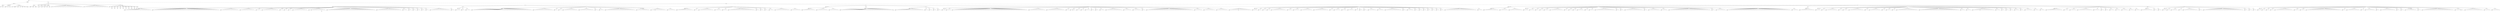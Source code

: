 digraph Tree {
	"t0" [label = "TEI"];
	"t1" [label = "teiHeader"];
	"t2" [label = "fileDesc"];
	"t3" [label = "titleStmt"];
	"t4" [label = "title"];
	"t5" [label = "author"];
	"t6" [label = "publicationStmt"];
	"t7" [label = "publisher"];
	"t8" [label = "idno"];
	"t9" [label = "rights"];
	"t10" [label = "SourceDesc"];
	"t11" [label = "genre"];
	"t12" [label = "inspiration"];
	"t13" [label = "structure"];
	"t14" [label = "type"];
	"t15" [label = "periode"];
	"t16" [label = "taille"];
	"t17" [label = "permalien"];
	"t18" [label = "text"];
	"t19" [label = "front"];
	"t20" [label = "docTitle"];
	"t21" [label = "titlePart"];
	"t22" [label = "titlePart"];
	"t23" [label = "titlePart"];
	"t24" [label = "docDate"];
	"t25" [label = "docAuthor"];
	"t26" [label = "docImprint"];
	"t27" [label = "imprimeur"];
	"t28" [label = "performance"];
	"t29" [label = "premiere"];
	"t30" [label = "casting"];
	"t31" [label = "recette"];
	"t32" [label = "nombre"];
	"t33" [label = "div"];
	"t34" [label = "head"];
	"t35" [label = "p"];
	"t36" [label = "p"];
	"t37" [label = "p"];
	"t38" [label = "p"];
	"t39" [label = "p"];
	"t40" [label = "p"];
	"t41" [label = "p"];
	"t42" [label = "p"];
	"t43" [label = "p"];
	"t44" [label = "p"];
	"t45" [label = "p"];
	"t46" [label = "p"];
	"t47" [label = "p"];
	"t48" [label = "p"];
	"t49" [label = "p"];
	"t50" [label = "p"];
	"t51" [label = "p"];
	"t52" [label = "p"];
	"t53" [label = "div"];
	"t54" [label = "head"];
	"t55" [label = "p"];
	"t56" [label = "p"];
	"t57" [label = "p"];
	"t58" [label = "p"];
	"t59" [label = "p"];
	"t60" [label = "p"];
	"t61" [label = "p"];
	"t62" [label = "p"];
	"t63" [label = "p"];
	"t64" [label = "p"];
	"t65" [label = "p"];
	"t66" [label = "p"];
	"t67" [label = "p"];
	"t68" [label = "p"];
	"t69" [label = "castList"];
	"t70" [label = "head"];
	"t71" [label = "castItem"];
	"t72" [label = "role"];
	"t73" [label = "castItem"];
	"t74" [label = "role"];
	"t75" [label = "castItem"];
	"t76" [label = "role"];
	"t77" [label = "castItem"];
	"t78" [label = "role"];
	"t79" [label = "castItem"];
	"t80" [label = "role"];
	"t81" [label = "castItem"];
	"t82" [label = "role"];
	"t83" [label = "castItem"];
	"t84" [label = "role"];
	"t85" [label = "castItem"];
	"t86" [label = "role"];
	"t87" [label = "castItem"];
	"t88" [label = "role"];
	"t89" [label = "castItem"];
	"t90" [label = "role"];
	"t91" [label = "set"];
	"t92" [label = "body"];
	"t93" [label = "div1"];
	"t94" [label = "head"];
	"t95" [label = "div2"];
	"t96" [label = "head"];
	"t97" [label = "sp"];
	"t98" [label = "speaker"];
	"t99" [label = "l"];
	"t100" [label = "l"];
	"t101" [label = "l"];
	"t102" [label = "l"];
	"t103" [label = "l"];
	"t104" [label = "l"];
	"t105" [label = "l"];
	"t106" [label = "l"];
	"t107" [label = "l"];
	"t108" [label = "l"];
	"t109" [label = "l"];
	"t110" [label = "l"];
	"t111" [label = "l"];
	"t112" [label = "l"];
	"t113" [label = "l"];
	"t114" [label = "sp"];
	"t115" [label = "speaker"];
	"t116" [label = "l"];
	"t117" [label = "l"];
	"t118" [label = "l"];
	"t119" [label = "l"];
	"t120" [label = "l"];
	"t121" [label = "l"];
	"t122" [label = "l"];
	"t123" [label = "l"];
	"t124" [label = "l"];
	"t125" [label = "l"];
	"t126" [label = "l"];
	"t127" [label = "l"];
	"t128" [label = "l"];
	"t129" [label = "l"];
	"t130" [label = "l"];
	"t131" [label = "l"];
	"t132" [label = "l"];
	"t133" [label = "l"];
	"t134" [label = "l"];
	"t135" [label = "l"];
	"t136" [label = "l"];
	"t137" [label = "l"];
	"t138" [label = "l"];
	"t139" [label = "l"];
	"t140" [label = "l"];
	"t141" [label = "l"];
	"t142" [label = "l"];
	"t143" [label = "l"];
	"t144" [label = "l"];
	"t145" [label = "l"];
	"t146" [label = "l"];
	"t147" [label = "l"];
	"t148" [label = "l"];
	"t149" [label = "l"];
	"t150" [label = "l"];
	"t151" [label = "l"];
	"t152" [label = "l"];
	"t153" [label = "l"];
	"t154" [label = "l"];
	"t155" [label = "sp"];
	"t156" [label = "speaker"];
	"t157" [label = "l"];
	"t158" [label = "l"];
	"t159" [label = "l"];
	"t160" [label = "l"];
	"t161" [label = "l"];
	"t162" [label = "l"];
	"t163" [label = "l"];
	"t164" [label = "l"];
	"t165" [label = "l"];
	"t166" [label = "l"];
	"t167" [label = "sp"];
	"t168" [label = "speaker"];
	"t169" [label = "l"];
	"t170" [label = "l"];
	"t171" [label = "l"];
	"t172" [label = "l"];
	"t173" [label = "l"];
	"t174" [label = "l"];
	"t175" [label = "l"];
	"t176" [label = "l"];
	"t177" [label = "sp"];
	"t178" [label = "speaker"];
	"t179" [label = "l"];
	"t180" [label = "l"];
	"t181" [label = "sp"];
	"t182" [label = "speaker"];
	"t183" [label = "l"];
	"t184" [label = "l"];
	"t185" [label = "l"];
	"t186" [label = "l"];
	"t187" [label = "l"];
	"t188" [label = "l"];
	"t189" [label = "l"];
	"t190" [label = "l"];
	"t191" [label = "l"];
	"t192" [label = "sp"];
	"t193" [label = "speaker"];
	"t194" [label = "l"];
	"t195" [label = "sp"];
	"t196" [label = "speaker"];
	"t197" [label = "l"];
	"t198" [label = "sp"];
	"t199" [label = "speaker"];
	"t200" [label = "l"];
	"t201" [label = "sp"];
	"t202" [label = "speaker"];
	"t203" [label = "l"];
	"t204" [label = "l"];
	"t205" [label = "l"];
	"t206" [label = "l"];
	"t207" [label = "l"];
	"t208" [label = "l"];
	"t209" [label = "l"];
	"t210" [label = "l"];
	"t211" [label = "sp"];
	"t212" [label = "speaker"];
	"t213" [label = "stage"];
	"t214" [label = "l"];
	"t215" [label = "l"];
	"t216" [label = "l"];
	"t217" [label = "l"];
	"t218" [label = "l"];
	"t219" [label = "p"];
	"t220" [label = "s"];
	"t221" [label = "l"];
	"t222" [label = "l"];
	"t223" [label = "sp"];
	"t224" [label = "speaker"];
	"t225" [label = "l"];
	"t226" [label = "l"];
	"t227" [label = "l"];
	"t228" [label = "l"];
	"t229" [label = "l"];
	"t230" [label = "l"];
	"t231" [label = "l"];
	"t232" [label = "l"];
	"t233" [label = "l"];
	"t234" [label = "l"];
	"t235" [label = "l"];
	"t236" [label = "l"];
	"t237" [label = "l"];
	"t238" [label = "l"];
	"t239" [label = "l"];
	"t240" [label = "l"];
	"t241" [label = "l"];
	"t242" [label = "l"];
	"t243" [label = "l"];
	"t244" [label = "l"];
	"t245" [label = "l"];
	"t246" [label = "l"];
	"t247" [label = "l"];
	"t248" [label = "l"];
	"t249" [label = "l"];
	"t250" [label = "l"];
	"t251" [label = "l"];
	"t252" [label = "l"];
	"t253" [label = "sp"];
	"t254" [label = "speaker"];
	"t255" [label = "l"];
	"t256" [label = "l"];
	"t257" [label = "l"];
	"t258" [label = "l"];
	"t259" [label = "l"];
	"t260" [label = "l"];
	"t261" [label = "l"];
	"t262" [label = "l"];
	"t263" [label = "l"];
	"t264" [label = "l"];
	"t265" [label = "l"];
	"t266" [label = "l"];
	"t267" [label = "l"];
	"t268" [label = "l"];
	"t269" [label = "sp"];
	"t270" [label = "speaker"];
	"t271" [label = "l"];
	"t272" [label = "l"];
	"t273" [label = "sp"];
	"t274" [label = "speaker"];
	"t275" [label = "l"];
	"t276" [label = "sp"];
	"t277" [label = "speaker"];
	"t278" [label = "l"];
	"t279" [label = "sp"];
	"t280" [label = "speaker"];
	"t281" [label = "l"];
	"t282" [label = "sp"];
	"t283" [label = "speaker"];
	"t284" [label = "l"];
	"t285" [label = "sp"];
	"t286" [label = "speaker"];
	"t287" [label = "l"];
	"t288" [label = "sp"];
	"t289" [label = "speaker"];
	"t290" [label = "l"];
	"t291" [label = "l"];
	"t292" [label = "l"];
	"t293" [label = "l"];
	"t294" [label = "l"];
	"t295" [label = "l"];
	"t296" [label = "l"];
	"t297" [label = "l"];
	"t298" [label = "l"];
	"t299" [label = "l"];
	"t300" [label = "l"];
	"t301" [label = "sp"];
	"t302" [label = "speaker"];
	"t303" [label = "l"];
	"t304" [label = "div2"];
	"t305" [label = "head"];
	"t306" [label = "sp"];
	"t307" [label = "speaker"];
	"t308" [label = "l"];
	"t309" [label = "l"];
	"t310" [label = "sp"];
	"t311" [label = "speaker"];
	"t312" [label = "l"];
	"t313" [label = "sp"];
	"t314" [label = "speaker"];
	"t315" [label = "l"];
	"t316" [label = "l"];
	"t317" [label = "div2"];
	"t318" [label = "head"];
	"t319" [label = "sp"];
	"t320" [label = "speaker"];
	"t321" [label = "l"];
	"t322" [label = "l"];
	"t323" [label = "l"];
	"t324" [label = "l"];
	"t325" [label = "l"];
	"t326" [label = "l"];
	"t327" [label = "l"];
	"t328" [label = "l"];
	"t329" [label = "l"];
	"t330" [label = "l"];
	"t331" [label = "l"];
	"t332" [label = "l"];
	"t333" [label = "l"];
	"t334" [label = "l"];
	"t335" [label = "l"];
	"t336" [label = "l"];
	"t337" [label = "l"];
	"t338" [label = "l"];
	"t339" [label = "l"];
	"t340" [label = "l"];
	"t341" [label = "l"];
	"t342" [label = "l"];
	"t343" [label = "l"];
	"t344" [label = "l"];
	"t345" [label = "l"];
	"t346" [label = "l"];
	"t347" [label = "l"];
	"t348" [label = "l"];
	"t349" [label = "l"];
	"t350" [label = "l"];
	"t351" [label = "l"];
	"t352" [label = "l"];
	"t353" [label = "l"];
	"t354" [label = "l"];
	"t355" [label = "l"];
	"t356" [label = "sp"];
	"t357" [label = "speaker"];
	"t358" [label = "l"];
	"t359" [label = "l"];
	"t360" [label = "l"];
	"t361" [label = "l"];
	"t362" [label = "l"];
	"t363" [label = "l"];
	"t364" [label = "l"];
	"t365" [label = "l"];
	"t366" [label = "l"];
	"t367" [label = "l"];
	"t368" [label = "l"];
	"t369" [label = "sp"];
	"t370" [label = "speaker"];
	"t371" [label = "l"];
	"t372" [label = "sp"];
	"t373" [label = "speaker"];
	"t374" [label = "l"];
	"t375" [label = "sp"];
	"t376" [label = "speaker"];
	"t377" [label = "l"];
	"t378" [label = "l"];
	"t379" [label = "l"];
	"t380" [label = "l"];
	"t381" [label = "l"];
	"t382" [label = "l"];
	"t383" [label = "l"];
	"t384" [label = "l"];
	"t385" [label = "sp"];
	"t386" [label = "speaker"];
	"t387" [label = "l"];
	"t388" [label = "l"];
	"t389" [label = "l"];
	"t390" [label = "l"];
	"t391" [label = "l"];
	"t392" [label = "l"];
	"t393" [label = "l"];
	"t394" [label = "l"];
	"t395" [label = "sp"];
	"t396" [label = "speaker"];
	"t397" [label = "l"];
	"t398" [label = "sp"];
	"t399" [label = "speaker"];
	"t400" [label = "l"];
	"t401" [label = "l"];
	"t402" [label = "sp"];
	"t403" [label = "speaker"];
	"t404" [label = "l"];
	"t405" [label = "l"];
	"t406" [label = "l"];
	"t407" [label = "l"];
	"t408" [label = "l"];
	"t409" [label = "l"];
	"t410" [label = "l"];
	"t411" [label = "l"];
	"t412" [label = "l"];
	"t413" [label = "l"];
	"t414" [label = "l"];
	"t415" [label = "l"];
	"t416" [label = "l"];
	"t417" [label = "l"];
	"t418" [label = "l"];
	"t419" [label = "l"];
	"t420" [label = "l"];
	"t421" [label = "sp"];
	"t422" [label = "speaker"];
	"t423" [label = "l"];
	"t424" [label = "l"];
	"t425" [label = "l"];
	"t426" [label = "l"];
	"t427" [label = "l"];
	"t428" [label = "l"];
	"t429" [label = "l"];
	"t430" [label = "stage"];
	"t431" [label = "sp"];
	"t432" [label = "speaker"];
	"t433" [label = "l"];
	"t434" [label = "stage"];
	"t435" [label = "l"];
	"t436" [label = "l"];
	"t437" [label = "l"];
	"t438" [label = "l"];
	"t439" [label = "l"];
	"t440" [label = "l"];
	"t441" [label = "sp"];
	"t442" [label = "speaker"];
	"t443" [label = "l"];
	"t444" [label = "l"];
	"t445" [label = "l"];
	"t446" [label = "l"];
	"t447" [label = "div2"];
	"t448" [label = "head"];
	"t449" [label = "sp"];
	"t450" [label = "speaker"];
	"t451" [label = "l"];
	"t452" [label = "l"];
	"t453" [label = "l"];
	"t454" [label = "l"];
	"t455" [label = "l"];
	"t456" [label = "l"];
	"t457" [label = "l"];
	"t458" [label = "l"];
	"t459" [label = "l"];
	"t460" [label = "sp"];
	"t461" [label = "speaker"];
	"t462" [label = "l"];
	"t463" [label = "sp"];
	"t464" [label = "speaker"];
	"t465" [label = "l"];
	"t466" [label = "l"];
	"t467" [label = "l"];
	"t468" [label = "l"];
	"t469" [label = "l"];
	"t470" [label = "l"];
	"t471" [label = "l"];
	"t472" [label = "l"];
	"t473" [label = "sp"];
	"t474" [label = "speaker"];
	"t475" [label = "l"];
	"t476" [label = "l"];
	"t477" [label = "l"];
	"t478" [label = "sp"];
	"t479" [label = "speaker"];
	"t480" [label = "l"];
	"t481" [label = "l"];
	"t482" [label = "sp"];
	"t483" [label = "speaker"];
	"t484" [label = "l"];
	"t485" [label = "l"];
	"t486" [label = "l"];
	"t487" [label = "l"];
	"t488" [label = "l"];
	"t489" [label = "l"];
	"t490" [label = "l"];
	"t491" [label = "l"];
	"t492" [label = "l"];
	"t493" [label = "l"];
	"t494" [label = "l"];
	"t495" [label = "l"];
	"t496" [label = "l"];
	"t497" [label = "l"];
	"t498" [label = "l"];
	"t499" [label = "sp"];
	"t500" [label = "speaker"];
	"t501" [label = "l"];
	"t502" [label = "sp"];
	"t503" [label = "speaker"];
	"t504" [label = "l"];
	"t505" [label = "sp"];
	"t506" [label = "speaker"];
	"t507" [label = "l"];
	"t508" [label = "sp"];
	"t509" [label = "speaker"];
	"t510" [label = "l"];
	"t511" [label = "l"];
	"t512" [label = "sp"];
	"t513" [label = "speaker"];
	"t514" [label = "l"];
	"t515" [label = "l"];
	"t516" [label = "l"];
	"t517" [label = "l"];
	"t518" [label = "l"];
	"t519" [label = "l"];
	"t520" [label = "l"];
	"t521" [label = "l"];
	"t522" [label = "sp"];
	"t523" [label = "speaker"];
	"t524" [label = "l"];
	"t525" [label = "l"];
	"t526" [label = "l"];
	"t527" [label = "l"];
	"t528" [label = "l"];
	"t529" [label = "div1"];
	"t530" [label = "head"];
	"t531" [label = "div2"];
	"t532" [label = "head"];
	"t533" [label = "sp"];
	"t534" [label = "speaker"];
	"t535" [label = "l"];
	"t536" [label = "l"];
	"t537" [label = "l"];
	"t538" [label = "l"];
	"t539" [label = "l"];
	"t540" [label = "l"];
	"t541" [label = "l"];
	"t542" [label = "sp"];
	"t543" [label = "speaker"];
	"t544" [label = "l"];
	"t545" [label = "l"];
	"t546" [label = "l"];
	"t547" [label = "l"];
	"t548" [label = "l"];
	"t549" [label = "l"];
	"t550" [label = "sp"];
	"t551" [label = "speaker"];
	"t552" [label = "l"];
	"t553" [label = "l"];
	"t554" [label = "l"];
	"t555" [label = "l"];
	"t556" [label = "l"];
	"t557" [label = "div2"];
	"t558" [label = "head"];
	"t559" [label = "sp"];
	"t560" [label = "speaker"];
	"t561" [label = "l"];
	"t562" [label = "l"];
	"t563" [label = "l"];
	"t564" [label = "l"];
	"t565" [label = "l"];
	"t566" [label = "l"];
	"t567" [label = "l"];
	"t568" [label = "l"];
	"t569" [label = "l"];
	"t570" [label = "l"];
	"t571" [label = "l"];
	"t572" [label = "l"];
	"t573" [label = "l"];
	"t574" [label = "l"];
	"t575" [label = "l"];
	"t576" [label = "l"];
	"t577" [label = "l"];
	"t578" [label = "l"];
	"t579" [label = "l"];
	"t580" [label = "l"];
	"t581" [label = "l"];
	"t582" [label = "l"];
	"t583" [label = "l"];
	"t584" [label = "l"];
	"t585" [label = "l"];
	"t586" [label = "l"];
	"t587" [label = "l"];
	"t588" [label = "l"];
	"t589" [label = "l"];
	"t590" [label = "l"];
	"t591" [label = "stage"];
	"t592" [label = "div2"];
	"t593" [label = "head"];
	"t594" [label = "sp"];
	"t595" [label = "speaker"];
	"t596" [label = "l"];
	"t597" [label = "l"];
	"t598" [label = "l"];
	"t599" [label = "l"];
	"t600" [label = "l"];
	"t601" [label = "l"];
	"t602" [label = "l"];
	"t603" [label = "l"];
	"t604" [label = "l"];
	"t605" [label = "l"];
	"t606" [label = "l"];
	"t607" [label = "l"];
	"t608" [label = "l"];
	"t609" [label = "l"];
	"t610" [label = "l"];
	"t611" [label = "l"];
	"t612" [label = "sp"];
	"t613" [label = "speaker"];
	"t614" [label = "l"];
	"t615" [label = "sp"];
	"t616" [label = "speaker"];
	"t617" [label = "l"];
	"t618" [label = "sp"];
	"t619" [label = "speaker"];
	"t620" [label = "l"];
	"t621" [label = "sp"];
	"t622" [label = "speaker"];
	"t623" [label = "l"];
	"t624" [label = "div2"];
	"t625" [label = "head"];
	"t626" [label = "sp"];
	"t627" [label = "speaker"];
	"t628" [label = "l"];
	"t629" [label = "sp"];
	"t630" [label = "speaker"];
	"t631" [label = "l"];
	"t632" [label = "l"];
	"t633" [label = "sp"];
	"t634" [label = "speaker"];
	"t635" [label = "l"];
	"t636" [label = "l"];
	"t637" [label = "l"];
	"t638" [label = "l"];
	"t639" [label = "l"];
	"t640" [label = "l"];
	"t641" [label = "l"];
	"t642" [label = "l"];
	"t643" [label = "l"];
	"t644" [label = "l"];
	"t645" [label = "l"];
	"t646" [label = "l"];
	"t647" [label = "l"];
	"t648" [label = "l"];
	"t649" [label = "l"];
	"t650" [label = "l"];
	"t651" [label = "l"];
	"t652" [label = "l"];
	"t653" [label = "l"];
	"t654" [label = "l"];
	"t655" [label = "l"];
	"t656" [label = "l"];
	"t657" [label = "l"];
	"t658" [label = "l"];
	"t659" [label = "l"];
	"t660" [label = "l"];
	"t661" [label = "l"];
	"t662" [label = "l"];
	"t663" [label = "l"];
	"t664" [label = "l"];
	"t665" [label = "l"];
	"t666" [label = "l"];
	"t667" [label = "l"];
	"t668" [label = "l"];
	"t669" [label = "l"];
	"t670" [label = "l"];
	"t671" [label = "l"];
	"t672" [label = "l"];
	"t673" [label = "l"];
	"t674" [label = "l"];
	"t675" [label = "l"];
	"t676" [label = "l"];
	"t677" [label = "l"];
	"t678" [label = "l"];
	"t679" [label = "sp"];
	"t680" [label = "speaker"];
	"t681" [label = "l"];
	"t682" [label = "l"];
	"t683" [label = "l"];
	"t684" [label = "l"];
	"t685" [label = "l"];
	"t686" [label = "l"];
	"t687" [label = "l"];
	"t688" [label = "l"];
	"t689" [label = "l"];
	"t690" [label = "sp"];
	"t691" [label = "speaker"];
	"t692" [label = "l"];
	"t693" [label = "l"];
	"t694" [label = "l"];
	"t695" [label = "l"];
	"t696" [label = "l"];
	"t697" [label = "l"];
	"t698" [label = "l"];
	"t699" [label = "l"];
	"t700" [label = "l"];
	"t701" [label = "l"];
	"t702" [label = "sp"];
	"t703" [label = "speaker"];
	"t704" [label = "l"];
	"t705" [label = "sp"];
	"t706" [label = "speaker"];
	"t707" [label = "stage"];
	"t708" [label = "l"];
	"t709" [label = "sp"];
	"t710" [label = "speaker"];
	"t711" [label = "l"];
	"t712" [label = "sp"];
	"t713" [label = "speaker"];
	"t714" [label = "l"];
	"t715" [label = "sp"];
	"t716" [label = "speaker"];
	"t717" [label = "l"];
	"t718" [label = "l"];
	"t719" [label = "sp"];
	"t720" [label = "speaker"];
	"t721" [label = "l"];
	"t722" [label = "sp"];
	"t723" [label = "speaker"];
	"t724" [label = "l"];
	"t725" [label = "sp"];
	"t726" [label = "speaker"];
	"t727" [label = "l"];
	"t728" [label = "l"];
	"t729" [label = "sp"];
	"t730" [label = "speaker"];
	"t731" [label = "l"];
	"t732" [label = "l"];
	"t733" [label = "l"];
	"t734" [label = "l"];
	"t735" [label = "l"];
	"t736" [label = "l"];
	"t737" [label = "l"];
	"t738" [label = "l"];
	"t739" [label = "l"];
	"t740" [label = "sp"];
	"t741" [label = "speaker"];
	"t742" [label = "l"];
	"t743" [label = "l"];
	"t744" [label = "l"];
	"t745" [label = "l"];
	"t746" [label = "sp"];
	"t747" [label = "speaker"];
	"t748" [label = "l"];
	"t749" [label = "l"];
	"t750" [label = "l"];
	"t751" [label = "l"];
	"t752" [label = "sp"];
	"t753" [label = "speaker"];
	"t754" [label = "l"];
	"t755" [label = "sp"];
	"t756" [label = "speaker"];
	"t757" [label = "l"];
	"t758" [label = "l"];
	"t759" [label = "l"];
	"t760" [label = "l"];
	"t761" [label = "l"];
	"t762" [label = "l"];
	"t763" [label = "l"];
	"t764" [label = "l"];
	"t765" [label = "l"];
	"t766" [label = "l"];
	"t767" [label = "l"];
	"t768" [label = "l"];
	"t769" [label = "l"];
	"t770" [label = "l"];
	"t771" [label = "l"];
	"t772" [label = "l"];
	"t773" [label = "l"];
	"t774" [label = "l"];
	"t775" [label = "l"];
	"t776" [label = "l"];
	"t777" [label = "l"];
	"t778" [label = "l"];
	"t779" [label = "l"];
	"t780" [label = "l"];
	"t781" [label = "l"];
	"t782" [label = "l"];
	"t783" [label = "l"];
	"t784" [label = "sp"];
	"t785" [label = "speaker"];
	"t786" [label = "l"];
	"t787" [label = "l"];
	"t788" [label = "l"];
	"t789" [label = "l"];
	"t790" [label = "sp"];
	"t791" [label = "speaker"];
	"t792" [label = "l"];
	"t793" [label = "l"];
	"t794" [label = "l"];
	"t795" [label = "l"];
	"t796" [label = "l"];
	"t797" [label = "l"];
	"t798" [label = "sp"];
	"t799" [label = "speaker"];
	"t800" [label = "l"];
	"t801" [label = "l"];
	"t802" [label = "l"];
	"t803" [label = "l"];
	"t804" [label = "l"];
	"t805" [label = "l"];
	"t806" [label = "sp"];
	"t807" [label = "speaker"];
	"t808" [label = "l"];
	"t809" [label = "l"];
	"t810" [label = "l"];
	"t811" [label = "l"];
	"t812" [label = "stage"];
	"t813" [label = "l"];
	"t814" [label = "l"];
	"t815" [label = "l"];
	"t816" [label = "l"];
	"t817" [label = "l"];
	"t818" [label = "l"];
	"t819" [label = "l"];
	"t820" [label = "div2"];
	"t821" [label = "head"];
	"t822" [label = "sp"];
	"t823" [label = "speaker"];
	"t824" [label = "l"];
	"t825" [label = "l"];
	"t826" [label = "sp"];
	"t827" [label = "speaker"];
	"t828" [label = "l"];
	"t829" [label = "sp"];
	"t830" [label = "speaker"];
	"t831" [label = "l"];
	"t832" [label = "sp"];
	"t833" [label = "speaker"];
	"t834" [label = "l"];
	"t835" [label = "sp"];
	"t836" [label = "speaker"];
	"t837" [label = "l"];
	"t838" [label = "l"];
	"t839" [label = "l"];
	"t840" [label = "l"];
	"t841" [label = "l"];
	"t842" [label = "l"];
	"t843" [label = "l"];
	"t844" [label = "l"];
	"t845" [label = "sp"];
	"t846" [label = "speaker"];
	"t847" [label = "l"];
	"t848" [label = "l"];
	"t849" [label = "sp"];
	"t850" [label = "speaker"];
	"t851" [label = "l"];
	"t852" [label = "l"];
	"t853" [label = "l"];
	"t854" [label = "sp"];
	"t855" [label = "speaker"];
	"t856" [label = "l"];
	"t857" [label = "l"];
	"t858" [label = "l"];
	"t859" [label = "l"];
	"t860" [label = "l"];
	"t861" [label = "l"];
	"t862" [label = "sp"];
	"t863" [label = "speaker"];
	"t864" [label = "l"];
	"t865" [label = "l"];
	"t866" [label = "l"];
	"t867" [label = "l"];
	"t868" [label = "l"];
	"t869" [label = "l"];
	"t870" [label = "l"];
	"t871" [label = "l"];
	"t872" [label = "sp"];
	"t873" [label = "speaker"];
	"t874" [label = "l"];
	"t875" [label = "sp"];
	"t876" [label = "speaker"];
	"t877" [label = "l"];
	"t878" [label = "l"];
	"t879" [label = "l"];
	"t880" [label = "sp"];
	"t881" [label = "speaker"];
	"t882" [label = "l"];
	"t883" [label = "l"];
	"t884" [label = "sp"];
	"t885" [label = "speaker"];
	"t886" [label = "l"];
	"t887" [label = "l"];
	"t888" [label = "l"];
	"t889" [label = "sp"];
	"t890" [label = "speaker"];
	"t891" [label = "l"];
	"t892" [label = "sp"];
	"t893" [label = "speaker"];
	"t894" [label = "l"];
	"t895" [label = "sp"];
	"t896" [label = "speaker"];
	"t897" [label = "l"];
	"t898" [label = "sp"];
	"t899" [label = "speaker"];
	"t900" [label = "l"];
	"t901" [label = "l"];
	"t902" [label = "l"];
	"t903" [label = "l"];
	"t904" [label = "sp"];
	"t905" [label = "speaker"];
	"t906" [label = "l"];
	"t907" [label = "l"];
	"t908" [label = "l"];
	"t909" [label = "sp"];
	"t910" [label = "speaker"];
	"t911" [label = "l"];
	"t912" [label = "l"];
	"t913" [label = "l"];
	"t914" [label = "l"];
	"t915" [label = "l"];
	"t916" [label = "l"];
	"t917" [label = "l"];
	"t918" [label = "l"];
	"t919" [label = "l"];
	"t920" [label = "sp"];
	"t921" [label = "speaker"];
	"t922" [label = "l"];
	"t923" [label = "sp"];
	"t924" [label = "speaker"];
	"t925" [label = "l"];
	"t926" [label = "l"];
	"t927" [label = "l"];
	"t928" [label = "sp"];
	"t929" [label = "speaker"];
	"t930" [label = "l"];
	"t931" [label = "sp"];
	"t932" [label = "speaker"];
	"t933" [label = "l"];
	"t934" [label = "sp"];
	"t935" [label = "speaker"];
	"t936" [label = "l"];
	"t937" [label = "sp"];
	"t938" [label = "speaker"];
	"t939" [label = "l"];
	"t940" [label = "sp"];
	"t941" [label = "speaker"];
	"t942" [label = "l"];
	"t943" [label = "sp"];
	"t944" [label = "speaker"];
	"t945" [label = "l"];
	"t946" [label = "sp"];
	"t947" [label = "speaker"];
	"t948" [label = "l"];
	"t949" [label = "sp"];
	"t950" [label = "speaker"];
	"t951" [label = "l"];
	"t952" [label = "l"];
	"t953" [label = "l"];
	"t954" [label = "l"];
	"t955" [label = "l"];
	"t956" [label = "l"];
	"t957" [label = "l"];
	"t958" [label = "l"];
	"t959" [label = "l"];
	"t960" [label = "l"];
	"t961" [label = "l"];
	"t962" [label = "l"];
	"t963" [label = "l"];
	"t964" [label = "l"];
	"t965" [label = "l"];
	"t966" [label = "l"];
	"t967" [label = "l"];
	"t968" [label = "l"];
	"t969" [label = "sp"];
	"t970" [label = "speaker"];
	"t971" [label = "l"];
	"t972" [label = "l"];
	"t973" [label = "div1"];
	"t974" [label = "head"];
	"t975" [label = "div2"];
	"t976" [label = "head"];
	"t977" [label = "sp"];
	"t978" [label = "speaker"];
	"t979" [label = "l"];
	"t980" [label = "l"];
	"t981" [label = "l"];
	"t982" [label = "l"];
	"t983" [label = "l"];
	"t984" [label = "l"];
	"t985" [label = "l"];
	"t986" [label = "l"];
	"t987" [label = "sp"];
	"t988" [label = "speaker"];
	"t989" [label = "l"];
	"t990" [label = "l"];
	"t991" [label = "l"];
	"t992" [label = "l"];
	"t993" [label = "sp"];
	"t994" [label = "speaker"];
	"t995" [label = "l"];
	"t996" [label = "l"];
	"t997" [label = "l"];
	"t998" [label = "l"];
	"t999" [label = "l"];
	"t1000" [label = "l"];
	"t1001" [label = "l"];
	"t1002" [label = "div2"];
	"t1003" [label = "head"];
	"t1004" [label = "sp"];
	"t1005" [label = "speaker"];
	"t1006" [label = "l"];
	"t1007" [label = "l"];
	"t1008" [label = "sp"];
	"t1009" [label = "speaker"];
	"t1010" [label = "l"];
	"t1011" [label = "l"];
	"t1012" [label = "sp"];
	"t1013" [label = "speaker"];
	"t1014" [label = "l"];
	"t1015" [label = "sp"];
	"t1016" [label = "speaker"];
	"t1017" [label = "l"];
	"t1018" [label = "sp"];
	"t1019" [label = "speaker"];
	"t1020" [label = "l"];
	"t1021" [label = "l"];
	"t1022" [label = "sp"];
	"t1023" [label = "speaker"];
	"t1024" [label = "l"];
	"t1025" [label = "l"];
	"t1026" [label = "l"];
	"t1027" [label = "l"];
	"t1028" [label = "l"];
	"t1029" [label = "l"];
	"t1030" [label = "l"];
	"t1031" [label = "sp"];
	"t1032" [label = "speaker"];
	"t1033" [label = "l"];
	"t1034" [label = "sp"];
	"t1035" [label = "speaker"];
	"t1036" [label = "l"];
	"t1037" [label = "sp"];
	"t1038" [label = "speaker"];
	"t1039" [label = "l"];
	"t1040" [label = "sp"];
	"t1041" [label = "speaker"];
	"t1042" [label = "l"];
	"t1043" [label = "l"];
	"t1044" [label = "l"];
	"t1045" [label = "sp"];
	"t1046" [label = "speaker"];
	"t1047" [label = "l"];
	"t1048" [label = "sp"];
	"t1049" [label = "speaker"];
	"t1050" [label = "l"];
	"t1051" [label = "l"];
	"t1052" [label = "sp"];
	"t1053" [label = "speaker"];
	"t1054" [label = "l"];
	"t1055" [label = "l"];
	"t1056" [label = "l"];
	"t1057" [label = "l"];
	"t1058" [label = "l"];
	"t1059" [label = "l"];
	"t1060" [label = "l"];
	"t1061" [label = "l"];
	"t1062" [label = "l"];
	"t1063" [label = "l"];
	"t1064" [label = "l"];
	"t1065" [label = "sp"];
	"t1066" [label = "speaker"];
	"t1067" [label = "l"];
	"t1068" [label = "sp"];
	"t1069" [label = "speaker"];
	"t1070" [label = "l"];
	"t1071" [label = "sp"];
	"t1072" [label = "speaker"];
	"t1073" [label = "l"];
	"t1074" [label = "l"];
	"t1075" [label = "l"];
	"t1076" [label = "l"];
	"t1077" [label = "l"];
	"t1078" [label = "l"];
	"t1079" [label = "l"];
	"t1080" [label = "l"];
	"t1081" [label = "l"];
	"t1082" [label = "l"];
	"t1083" [label = "sp"];
	"t1084" [label = "speaker"];
	"t1085" [label = "l"];
	"t1086" [label = "sp"];
	"t1087" [label = "speaker"];
	"t1088" [label = "l"];
	"t1089" [label = "l"];
	"t1090" [label = "l"];
	"t1091" [label = "l"];
	"t1092" [label = "l"];
	"t1093" [label = "l"];
	"t1094" [label = "sp"];
	"t1095" [label = "speaker"];
	"t1096" [label = "l"];
	"t1097" [label = "l"];
	"t1098" [label = "l"];
	"t1099" [label = "sp"];
	"t1100" [label = "speaker"];
	"t1101" [label = "l"];
	"t1102" [label = "l"];
	"t1103" [label = "l"];
	"t1104" [label = "l"];
	"t1105" [label = "l"];
	"t1106" [label = "l"];
	"t1107" [label = "l"];
	"t1108" [label = "l"];
	"t1109" [label = "l"];
	"t1110" [label = "l"];
	"t1111" [label = "l"];
	"t1112" [label = "l"];
	"t1113" [label = "l"];
	"t1114" [label = "l"];
	"t1115" [label = "l"];
	"t1116" [label = "l"];
	"t1117" [label = "l"];
	"t1118" [label = "l"];
	"t1119" [label = "l"];
	"t1120" [label = "l"];
	"t1121" [label = "l"];
	"t1122" [label = "l"];
	"t1123" [label = "l"];
	"t1124" [label = "l"];
	"t1125" [label = "sp"];
	"t1126" [label = "speaker"];
	"t1127" [label = "l"];
	"t1128" [label = "sp"];
	"t1129" [label = "speaker"];
	"t1130" [label = "l"];
	"t1131" [label = "l"];
	"t1132" [label = "l"];
	"t1133" [label = "l"];
	"t1134" [label = "l"];
	"t1135" [label = "sp"];
	"t1136" [label = "speaker"];
	"t1137" [label = "l"];
	"t1138" [label = "l"];
	"t1139" [label = "l"];
	"t1140" [label = "l"];
	"t1141" [label = "l"];
	"t1142" [label = "l"];
	"t1143" [label = "l"];
	"t1144" [label = "l"];
	"t1145" [label = "l"];
	"t1146" [label = "l"];
	"t1147" [label = "l"];
	"t1148" [label = "l"];
	"t1149" [label = "l"];
	"t1150" [label = "l"];
	"t1151" [label = "l"];
	"t1152" [label = "l"];
	"t1153" [label = "l"];
	"t1154" [label = "l"];
	"t1155" [label = "l"];
	"t1156" [label = "l"];
	"t1157" [label = "l"];
	"t1158" [label = "l"];
	"t1159" [label = "l"];
	"t1160" [label = "l"];
	"t1161" [label = "l"];
	"t1162" [label = "l"];
	"t1163" [label = "l"];
	"t1164" [label = "l"];
	"t1165" [label = "l"];
	"t1166" [label = "l"];
	"t1167" [label = "l"];
	"t1168" [label = "l"];
	"t1169" [label = "l"];
	"t1170" [label = "l"];
	"t1171" [label = "l"];
	"t1172" [label = "l"];
	"t1173" [label = "l"];
	"t1174" [label = "sp"];
	"t1175" [label = "speaker"];
	"t1176" [label = "l"];
	"t1177" [label = "l"];
	"t1178" [label = "l"];
	"t1179" [label = "div2"];
	"t1180" [label = "head"];
	"t1181" [label = "sp"];
	"t1182" [label = "speaker"];
	"t1183" [label = "l"];
	"t1184" [label = "l"];
	"t1185" [label = "l"];
	"t1186" [label = "l"];
	"t1187" [label = "l"];
	"t1188" [label = "l"];
	"t1189" [label = "l"];
	"t1190" [label = "l"];
	"t1191" [label = "div2"];
	"t1192" [label = "head"];
	"t1193" [label = "sp"];
	"t1194" [label = "speaker"];
	"t1195" [label = "l"];
	"t1196" [label = "l"];
	"t1197" [label = "sp"];
	"t1198" [label = "speaker"];
	"t1199" [label = "l"];
	"t1200" [label = "sp"];
	"t1201" [label = "speaker"];
	"t1202" [label = "l"];
	"t1203" [label = "l"];
	"t1204" [label = "l"];
	"t1205" [label = "l"];
	"t1206" [label = "l"];
	"t1207" [label = "l"];
	"t1208" [label = "sp"];
	"t1209" [label = "speaker"];
	"t1210" [label = "l"];
	"t1211" [label = "sp"];
	"t1212" [label = "speaker"];
	"t1213" [label = "l"];
	"t1214" [label = "l"];
	"t1215" [label = "sp"];
	"t1216" [label = "speaker"];
	"t1217" [label = "l"];
	"t1218" [label = "l"];
	"t1219" [label = "l"];
	"t1220" [label = "l"];
	"t1221" [label = "l"];
	"t1222" [label = "l"];
	"t1223" [label = "l"];
	"t1224" [label = "l"];
	"t1225" [label = "sp"];
	"t1226" [label = "speaker"];
	"t1227" [label = "l"];
	"t1228" [label = "sp"];
	"t1229" [label = "speaker"];
	"t1230" [label = "l"];
	"t1231" [label = "l"];
	"t1232" [label = "l"];
	"t1233" [label = "l"];
	"t1234" [label = "l"];
	"t1235" [label = "l"];
	"t1236" [label = "sp"];
	"t1237" [label = "speaker"];
	"t1238" [label = "l"];
	"t1239" [label = "sp"];
	"t1240" [label = "speaker"];
	"t1241" [label = "l"];
	"t1242" [label = "l"];
	"t1243" [label = "sp"];
	"t1244" [label = "speaker"];
	"t1245" [label = "l"];
	"t1246" [label = "sp"];
	"t1247" [label = "speaker"];
	"t1248" [label = "l"];
	"t1249" [label = "l"];
	"t1250" [label = "l"];
	"t1251" [label = "l"];
	"t1252" [label = "l"];
	"t1253" [label = "l"];
	"t1254" [label = "l"];
	"t1255" [label = "l"];
	"t1256" [label = "l"];
	"t1257" [label = "l"];
	"t1258" [label = "l"];
	"t1259" [label = "l"];
	"t1260" [label = "sp"];
	"t1261" [label = "speaker"];
	"t1262" [label = "l"];
	"t1263" [label = "l"];
	"t1264" [label = "l"];
	"t1265" [label = "l"];
	"t1266" [label = "l"];
	"t1267" [label = "l"];
	"t1268" [label = "l"];
	"t1269" [label = "l"];
	"t1270" [label = "l"];
	"t1271" [label = "l"];
	"t1272" [label = "l"];
	"t1273" [label = "l"];
	"t1274" [label = "l"];
	"t1275" [label = "l"];
	"t1276" [label = "l"];
	"t1277" [label = "l"];
	"t1278" [label = "l"];
	"t1279" [label = "l"];
	"t1280" [label = "l"];
	"t1281" [label = "l"];
	"t1282" [label = "l"];
	"t1283" [label = "l"];
	"t1284" [label = "l"];
	"t1285" [label = "sp"];
	"t1286" [label = "speaker"];
	"t1287" [label = "l"];
	"t1288" [label = "l"];
	"t1289" [label = "sp"];
	"t1290" [label = "speaker"];
	"t1291" [label = "l"];
	"t1292" [label = "l"];
	"t1293" [label = "sp"];
	"t1294" [label = "speaker"];
	"t1295" [label = "l"];
	"t1296" [label = "l"];
	"t1297" [label = "l"];
	"t1298" [label = "stage"];
	"t1299" [label = "l"];
	"t1300" [label = "l"];
	"t1301" [label = "l"];
	"t1302" [label = "l"];
	"t1303" [label = "l"];
	"t1304" [label = "l"];
	"t1305" [label = "l"];
	"t1306" [label = "l"];
	"t1307" [label = "sp"];
	"t1308" [label = "speaker"];
	"t1309" [label = "l"];
	"t1310" [label = "l"];
	"t1311" [label = "sp"];
	"t1312" [label = "speaker"];
	"t1313" [label = "l"];
	"t1314" [label = "sp"];
	"t1315" [label = "speaker"];
	"t1316" [label = "l"];
	"t1317" [label = "sp"];
	"t1318" [label = "speaker"];
	"t1319" [label = "l"];
	"t1320" [label = "sp"];
	"t1321" [label = "speaker"];
	"t1322" [label = "l"];
	"t1323" [label = "l"];
	"t1324" [label = "sp"];
	"t1325" [label = "speaker"];
	"t1326" [label = "l"];
	"t1327" [label = "sp"];
	"t1328" [label = "speaker"];
	"t1329" [label = "l"];
	"t1330" [label = "l"];
	"t1331" [label = "l"];
	"t1332" [label = "l"];
	"t1333" [label = "sp"];
	"t1334" [label = "speaker"];
	"t1335" [label = "l"];
	"t1336" [label = "l"];
	"t1337" [label = "sp"];
	"t1338" [label = "speaker"];
	"t1339" [label = "l"];
	"t1340" [label = "l"];
	"t1341" [label = "div2"];
	"t1342" [label = "head"];
	"t1343" [label = "sp"];
	"t1344" [label = "speaker"];
	"t1345" [label = "l"];
	"t1346" [label = "l"];
	"t1347" [label = "l"];
	"t1348" [label = "l"];
	"t1349" [label = "l"];
	"t1350" [label = "l"];
	"t1351" [label = "l"];
	"t1352" [label = "l"];
	"t1353" [label = "l"];
	"t1354" [label = "sp"];
	"t1355" [label = "speaker"];
	"t1356" [label = "l"];
	"t1357" [label = "l"];
	"t1358" [label = "sp"];
	"t1359" [label = "speaker"];
	"t1360" [label = "l"];
	"t1361" [label = "l"];
	"t1362" [label = "l"];
	"t1363" [label = "sp"];
	"t1364" [label = "speaker"];
	"t1365" [label = "l"];
	"t1366" [label = "l"];
	"t1367" [label = "l"];
	"t1368" [label = "l"];
	"t1369" [label = "l"];
	"t1370" [label = "l"];
	"t1371" [label = "l"];
	"t1372" [label = "l"];
	"t1373" [label = "sp"];
	"t1374" [label = "speaker"];
	"t1375" [label = "l"];
	"t1376" [label = "l"];
	"t1377" [label = "l"];
	"t1378" [label = "sp"];
	"t1379" [label = "speaker"];
	"t1380" [label = "l"];
	"t1381" [label = "sp"];
	"t1382" [label = "speaker"];
	"t1383" [label = "l"];
	"t1384" [label = "sp"];
	"t1385" [label = "speaker"];
	"t1386" [label = "l"];
	"t1387" [label = "l"];
	"t1388" [label = "sp"];
	"t1389" [label = "speaker"];
	"t1390" [label = "l"];
	"t1391" [label = "l"];
	"t1392" [label = "sp"];
	"t1393" [label = "speaker"];
	"t1394" [label = "l"];
	"t1395" [label = "l"];
	"t1396" [label = "l"];
	"t1397" [label = "sp"];
	"t1398" [label = "speaker"];
	"t1399" [label = "l"];
	"t1400" [label = "l"];
	"t1401" [label = "sp"];
	"t1402" [label = "speaker"];
	"t1403" [label = "l"];
	"t1404" [label = "l"];
	"t1405" [label = "div2"];
	"t1406" [label = "head"];
	"t1407" [label = "sp"];
	"t1408" [label = "speaker"];
	"t1409" [label = "l"];
	"t1410" [label = "l"];
	"t1411" [label = "l"];
	"t1412" [label = "l"];
	"t1413" [label = "l"];
	"t1414" [label = "l"];
	"t1415" [label = "sp"];
	"t1416" [label = "speaker"];
	"t1417" [label = "l"];
	"t1418" [label = "sp"];
	"t1419" [label = "speaker"];
	"t1420" [label = "l"];
	"t1421" [label = "div2"];
	"t1422" [label = "head"];
	"t1423" [label = "sp"];
	"t1424" [label = "speaker"];
	"t1425" [label = "l"];
	"t1426" [label = "sp"];
	"t1427" [label = "speaker"];
	"t1428" [label = "l"];
	"t1429" [label = "sp"];
	"t1430" [label = "speaker"];
	"t1431" [label = "l"];
	"t1432" [label = "l"];
	"t1433" [label = "l"];
	"t1434" [label = "sp"];
	"t1435" [label = "speaker"];
	"t1436" [label = "l"];
	"t1437" [label = "sp"];
	"t1438" [label = "speaker"];
	"t1439" [label = "l"];
	"t1440" [label = "l"];
	"t1441" [label = "l"];
	"t1442" [label = "l"];
	"t1443" [label = "l"];
	"t1444" [label = "l"];
	"t1445" [label = "l"];
	"t1446" [label = "l"];
	"t1447" [label = "sp"];
	"t1448" [label = "speaker"];
	"t1449" [label = "l"];
	"t1450" [label = "sp"];
	"t1451" [label = "speaker"];
	"t1452" [label = "l"];
	"t1453" [label = "l"];
	"t1454" [label = "l"];
	"t1455" [label = "l"];
	"t1456" [label = "l"];
	"t1457" [label = "l"];
	"t1458" [label = "l"];
	"t1459" [label = "l"];
	"t1460" [label = "l"];
	"t1461" [label = "l"];
	"t1462" [label = "l"];
	"t1463" [label = "l"];
	"t1464" [label = "l"];
	"t1465" [label = "l"];
	"t1466" [label = "l"];
	"t1467" [label = "l"];
	"t1468" [label = "l"];
	"t1469" [label = "l"];
	"t1470" [label = "l"];
	"t1471" [label = "l"];
	"t1472" [label = "l"];
	"t1473" [label = "l"];
	"t1474" [label = "l"];
	"t1475" [label = "sp"];
	"t1476" [label = "speaker"];
	"t1477" [label = "l"];
	"t1478" [label = "sp"];
	"t1479" [label = "speaker"];
	"t1480" [label = "l"];
	"t1481" [label = "sp"];
	"t1482" [label = "speaker"];
	"t1483" [label = "l"];
	"t1484" [label = "div2"];
	"t1485" [label = "head"];
	"t1486" [label = "sp"];
	"t1487" [label = "speaker"];
	"t1488" [label = "l"];
	"t1489" [label = "sp"];
	"t1490" [label = "speaker"];
	"t1491" [label = "l"];
	"t1492" [label = "sp"];
	"t1493" [label = "speaker"];
	"t1494" [label = "l"];
	"t1495" [label = "sp"];
	"t1496" [label = "speaker"];
	"t1497" [label = "l"];
	"t1498" [label = "sp"];
	"t1499" [label = "speaker"];
	"t1500" [label = "l"];
	"t1501" [label = "l"];
	"t1502" [label = "l"];
	"t1503" [label = "l"];
	"t1504" [label = "l"];
	"t1505" [label = "l"];
	"t1506" [label = "l"];
	"t1507" [label = "l"];
	"t1508" [label = "l"];
	"t1509" [label = "l"];
	"t1510" [label = "sp"];
	"t1511" [label = "speaker"];
	"t1512" [label = "l"];
	"t1513" [label = "l"];
	"t1514" [label = "sp"];
	"t1515" [label = "speaker"];
	"t1516" [label = "l"];
	"t1517" [label = "l"];
	"t1518" [label = "sp"];
	"t1519" [label = "speaker"];
	"t1520" [label = "l"];
	"t1521" [label = "l"];
	"t1522" [label = "l"];
	"t1523" [label = "l"];
	"t1524" [label = "l"];
	"t1525" [label = "l"];
	"t1526" [label = "l"];
	"t1527" [label = "l"];
	"t1528" [label = "l"];
	"t1529" [label = "l"];
	"t1530" [label = "l"];
	"t1531" [label = "l"];
	"t1532" [label = "l"];
	"t1533" [label = "l"];
	"t1534" [label = "l"];
	"t1535" [label = "l"];
	"t1536" [label = "l"];
	"t1537" [label = "l"];
	"t1538" [label = "l"];
	"t1539" [label = "l"];
	"t1540" [label = "sp"];
	"t1541" [label = "speaker"];
	"t1542" [label = "l"];
	"t1543" [label = "sp"];
	"t1544" [label = "speaker"];
	"t1545" [label = "l"];
	"t1546" [label = "l"];
	"t1547" [label = "l"];
	"t1548" [label = "l"];
	"t1549" [label = "l"];
	"t1550" [label = "l"];
	"t1551" [label = "l"];
	"t1552" [label = "sp"];
	"t1553" [label = "speaker"];
	"t1554" [label = "l"];
	"t1555" [label = "sp"];
	"t1556" [label = "speaker"];
	"t1557" [label = "l"];
	"t1558" [label = "l"];
	"t1559" [label = "l"];
	"t1560" [label = "l"];
	"t1561" [label = "l"];
	"t1562" [label = "sp"];
	"t1563" [label = "speaker"];
	"t1564" [label = "l"];
	"t1565" [label = "sp"];
	"t1566" [label = "speaker"];
	"t1567" [label = "l"];
	"t1568" [label = "l"];
	"t1569" [label = "l"];
	"t1570" [label = "l"];
	"t1571" [label = "l"];
	"t1572" [label = "l"];
	"t1573" [label = "l"];
	"t1574" [label = "l"];
	"t1575" [label = "sp"];
	"t1576" [label = "speaker"];
	"t1577" [label = "l"];
	"t1578" [label = "sp"];
	"t1579" [label = "speaker"];
	"t1580" [label = "l"];
	"t1581" [label = "sp"];
	"t1582" [label = "speaker"];
	"t1583" [label = "l"];
	"t1584" [label = "l"];
	"t1585" [label = "l"];
	"t1586" [label = "l"];
	"t1587" [label = "l"];
	"t1588" [label = "l"];
	"t1589" [label = "stage"];
	"t1590" [label = "sp"];
	"t1591" [label = "speaker"];
	"t1592" [label = "l"];
	"t1593" [label = "sp"];
	"t1594" [label = "speaker"];
	"t1595" [label = "l"];
	"t1596" [label = "l"];
	"t1597" [label = "l"];
	"t1598" [label = "l"];
	"t1599" [label = "l"];
	"t1600" [label = "l"];
	"t1601" [label = "l"];
	"t1602" [label = "l"];
	"t1603" [label = "l"];
	"t1604" [label = "l"];
	"t1605" [label = "l"];
	"t1606" [label = "l"];
	"t1607" [label = "l"];
	"t1608" [label = "l"];
	"t1609" [label = "l"];
	"t1610" [label = "l"];
	"t1611" [label = "l"];
	"t1612" [label = "l"];
	"t1613" [label = "sp"];
	"t1614" [label = "speaker"];
	"t1615" [label = "l"];
	"t1616" [label = "l"];
	"t1617" [label = "stage"];
	"t1618" [label = "l"];
	"t1619" [label = "sp"];
	"t1620" [label = "speaker"];
	"t1621" [label = "l"];
	"t1622" [label = "l"];
	"t1623" [label = "l"];
	"t1624" [label = "l"];
	"t1625" [label = "l"];
	"t1626" [label = "l"];
	"t1627" [label = "l"];
	"t1628" [label = "l"];
	"t1629" [label = "l"];
	"t1630" [label = "l"];
	"t1631" [label = "sp"];
	"t1632" [label = "speaker"];
	"t1633" [label = "l"];
	"t1634" [label = "l"];
	"t1635" [label = "l"];
	"t1636" [label = "sp"];
	"t1637" [label = "speaker"];
	"t1638" [label = "l"];
	"t1639" [label = "l"];
	"t1640" [label = "l"];
	"t1641" [label = "l"];
	"t0" -> "t1";
	"t1" -> "t2";
	"t2" -> "t3";
	"t3" -> "t4";
	"t3" -> "t5";
	"t2" -> "t6";
	"t6" -> "t7";
	"t6" -> "t8";
	"t6" -> "t9";
	"t2" -> "t10";
	"t10" -> "t11";
	"t10" -> "t12";
	"t10" -> "t13";
	"t10" -> "t14";
	"t10" -> "t15";
	"t10" -> "t16";
	"t10" -> "t17";
	"t0" -> "t18";
	"t18" -> "t19";
	"t19" -> "t20";
	"t20" -> "t21";
	"t20" -> "t22";
	"t20" -> "t23";
	"t19" -> "t24";
	"t19" -> "t25";
	"t19" -> "t26";
	"t26" -> "t27";
	"t19" -> "t28";
	"t28" -> "t29";
	"t28" -> "t30";
	"t28" -> "t31";
	"t28" -> "t32";
	"t19" -> "t33";
	"t33" -> "t34";
	"t33" -> "t35";
	"t33" -> "t36";
	"t33" -> "t37";
	"t33" -> "t38";
	"t33" -> "t39";
	"t33" -> "t40";
	"t33" -> "t41";
	"t33" -> "t42";
	"t33" -> "t43";
	"t33" -> "t44";
	"t33" -> "t45";
	"t33" -> "t46";
	"t33" -> "t47";
	"t33" -> "t48";
	"t33" -> "t49";
	"t33" -> "t50";
	"t33" -> "t51";
	"t33" -> "t52";
	"t19" -> "t53";
	"t53" -> "t54";
	"t53" -> "t55";
	"t53" -> "t56";
	"t53" -> "t57";
	"t53" -> "t58";
	"t53" -> "t59";
	"t53" -> "t60";
	"t53" -> "t61";
	"t53" -> "t62";
	"t53" -> "t63";
	"t53" -> "t64";
	"t53" -> "t65";
	"t53" -> "t66";
	"t53" -> "t67";
	"t53" -> "t68";
	"t19" -> "t69";
	"t69" -> "t70";
	"t69" -> "t71";
	"t71" -> "t72";
	"t69" -> "t73";
	"t73" -> "t74";
	"t69" -> "t75";
	"t75" -> "t76";
	"t69" -> "t77";
	"t77" -> "t78";
	"t69" -> "t79";
	"t79" -> "t80";
	"t69" -> "t81";
	"t81" -> "t82";
	"t69" -> "t83";
	"t83" -> "t84";
	"t69" -> "t85";
	"t85" -> "t86";
	"t69" -> "t87";
	"t87" -> "t88";
	"t69" -> "t89";
	"t89" -> "t90";
	"t19" -> "t91";
	"t18" -> "t92";
	"t92" -> "t93";
	"t93" -> "t94";
	"t93" -> "t95";
	"t95" -> "t96";
	"t95" -> "t97";
	"t97" -> "t98";
	"t97" -> "t99";
	"t97" -> "t100";
	"t97" -> "t101";
	"t97" -> "t102";
	"t97" -> "t103";
	"t97" -> "t104";
	"t97" -> "t105";
	"t97" -> "t106";
	"t97" -> "t107";
	"t97" -> "t108";
	"t97" -> "t109";
	"t97" -> "t110";
	"t97" -> "t111";
	"t97" -> "t112";
	"t97" -> "t113";
	"t95" -> "t114";
	"t114" -> "t115";
	"t114" -> "t116";
	"t114" -> "t117";
	"t114" -> "t118";
	"t114" -> "t119";
	"t114" -> "t120";
	"t114" -> "t121";
	"t114" -> "t122";
	"t114" -> "t123";
	"t114" -> "t124";
	"t114" -> "t125";
	"t114" -> "t126";
	"t114" -> "t127";
	"t114" -> "t128";
	"t114" -> "t129";
	"t114" -> "t130";
	"t114" -> "t131";
	"t114" -> "t132";
	"t114" -> "t133";
	"t114" -> "t134";
	"t114" -> "t135";
	"t114" -> "t136";
	"t114" -> "t137";
	"t114" -> "t138";
	"t114" -> "t139";
	"t114" -> "t140";
	"t114" -> "t141";
	"t114" -> "t142";
	"t114" -> "t143";
	"t114" -> "t144";
	"t114" -> "t145";
	"t114" -> "t146";
	"t114" -> "t147";
	"t114" -> "t148";
	"t114" -> "t149";
	"t114" -> "t150";
	"t114" -> "t151";
	"t114" -> "t152";
	"t114" -> "t153";
	"t114" -> "t154";
	"t95" -> "t155";
	"t155" -> "t156";
	"t155" -> "t157";
	"t155" -> "t158";
	"t155" -> "t159";
	"t155" -> "t160";
	"t155" -> "t161";
	"t155" -> "t162";
	"t155" -> "t163";
	"t155" -> "t164";
	"t155" -> "t165";
	"t155" -> "t166";
	"t95" -> "t167";
	"t167" -> "t168";
	"t167" -> "t169";
	"t167" -> "t170";
	"t167" -> "t171";
	"t167" -> "t172";
	"t167" -> "t173";
	"t167" -> "t174";
	"t167" -> "t175";
	"t167" -> "t176";
	"t95" -> "t177";
	"t177" -> "t178";
	"t177" -> "t179";
	"t177" -> "t180";
	"t95" -> "t181";
	"t181" -> "t182";
	"t181" -> "t183";
	"t181" -> "t184";
	"t181" -> "t185";
	"t181" -> "t186";
	"t181" -> "t187";
	"t181" -> "t188";
	"t181" -> "t189";
	"t181" -> "t190";
	"t181" -> "t191";
	"t95" -> "t192";
	"t192" -> "t193";
	"t192" -> "t194";
	"t95" -> "t195";
	"t195" -> "t196";
	"t195" -> "t197";
	"t95" -> "t198";
	"t198" -> "t199";
	"t198" -> "t200";
	"t95" -> "t201";
	"t201" -> "t202";
	"t201" -> "t203";
	"t201" -> "t204";
	"t201" -> "t205";
	"t201" -> "t206";
	"t201" -> "t207";
	"t201" -> "t208";
	"t201" -> "t209";
	"t201" -> "t210";
	"t95" -> "t211";
	"t211" -> "t212";
	"t211" -> "t213";
	"t211" -> "t214";
	"t211" -> "t215";
	"t211" -> "t216";
	"t211" -> "t217";
	"t211" -> "t218";
	"t211" -> "t219";
	"t219" -> "t220";
	"t211" -> "t221";
	"t211" -> "t222";
	"t95" -> "t223";
	"t223" -> "t224";
	"t223" -> "t225";
	"t223" -> "t226";
	"t223" -> "t227";
	"t223" -> "t228";
	"t223" -> "t229";
	"t223" -> "t230";
	"t223" -> "t231";
	"t223" -> "t232";
	"t223" -> "t233";
	"t223" -> "t234";
	"t223" -> "t235";
	"t223" -> "t236";
	"t223" -> "t237";
	"t223" -> "t238";
	"t223" -> "t239";
	"t223" -> "t240";
	"t223" -> "t241";
	"t223" -> "t242";
	"t223" -> "t243";
	"t223" -> "t244";
	"t223" -> "t245";
	"t223" -> "t246";
	"t223" -> "t247";
	"t223" -> "t248";
	"t223" -> "t249";
	"t223" -> "t250";
	"t223" -> "t251";
	"t223" -> "t252";
	"t95" -> "t253";
	"t253" -> "t254";
	"t253" -> "t255";
	"t253" -> "t256";
	"t253" -> "t257";
	"t253" -> "t258";
	"t253" -> "t259";
	"t253" -> "t260";
	"t253" -> "t261";
	"t253" -> "t262";
	"t253" -> "t263";
	"t253" -> "t264";
	"t253" -> "t265";
	"t253" -> "t266";
	"t253" -> "t267";
	"t253" -> "t268";
	"t95" -> "t269";
	"t269" -> "t270";
	"t269" -> "t271";
	"t269" -> "t272";
	"t95" -> "t273";
	"t273" -> "t274";
	"t273" -> "t275";
	"t95" -> "t276";
	"t276" -> "t277";
	"t276" -> "t278";
	"t95" -> "t279";
	"t279" -> "t280";
	"t279" -> "t281";
	"t95" -> "t282";
	"t282" -> "t283";
	"t282" -> "t284";
	"t95" -> "t285";
	"t285" -> "t286";
	"t285" -> "t287";
	"t95" -> "t288";
	"t288" -> "t289";
	"t288" -> "t290";
	"t288" -> "t291";
	"t288" -> "t292";
	"t288" -> "t293";
	"t288" -> "t294";
	"t288" -> "t295";
	"t288" -> "t296";
	"t288" -> "t297";
	"t288" -> "t298";
	"t288" -> "t299";
	"t288" -> "t300";
	"t95" -> "t301";
	"t301" -> "t302";
	"t301" -> "t303";
	"t93" -> "t304";
	"t304" -> "t305";
	"t304" -> "t306";
	"t306" -> "t307";
	"t306" -> "t308";
	"t306" -> "t309";
	"t304" -> "t310";
	"t310" -> "t311";
	"t310" -> "t312";
	"t304" -> "t313";
	"t313" -> "t314";
	"t313" -> "t315";
	"t313" -> "t316";
	"t93" -> "t317";
	"t317" -> "t318";
	"t317" -> "t319";
	"t319" -> "t320";
	"t319" -> "t321";
	"t319" -> "t322";
	"t319" -> "t323";
	"t319" -> "t324";
	"t319" -> "t325";
	"t319" -> "t326";
	"t319" -> "t327";
	"t319" -> "t328";
	"t319" -> "t329";
	"t319" -> "t330";
	"t319" -> "t331";
	"t319" -> "t332";
	"t319" -> "t333";
	"t319" -> "t334";
	"t319" -> "t335";
	"t319" -> "t336";
	"t319" -> "t337";
	"t319" -> "t338";
	"t319" -> "t339";
	"t319" -> "t340";
	"t319" -> "t341";
	"t319" -> "t342";
	"t319" -> "t343";
	"t319" -> "t344";
	"t319" -> "t345";
	"t319" -> "t346";
	"t319" -> "t347";
	"t319" -> "t348";
	"t319" -> "t349";
	"t319" -> "t350";
	"t319" -> "t351";
	"t319" -> "t352";
	"t319" -> "t353";
	"t319" -> "t354";
	"t319" -> "t355";
	"t317" -> "t356";
	"t356" -> "t357";
	"t356" -> "t358";
	"t356" -> "t359";
	"t356" -> "t360";
	"t356" -> "t361";
	"t356" -> "t362";
	"t356" -> "t363";
	"t356" -> "t364";
	"t356" -> "t365";
	"t356" -> "t366";
	"t356" -> "t367";
	"t356" -> "t368";
	"t317" -> "t369";
	"t369" -> "t370";
	"t369" -> "t371";
	"t317" -> "t372";
	"t372" -> "t373";
	"t372" -> "t374";
	"t317" -> "t375";
	"t375" -> "t376";
	"t375" -> "t377";
	"t375" -> "t378";
	"t375" -> "t379";
	"t375" -> "t380";
	"t375" -> "t381";
	"t375" -> "t382";
	"t375" -> "t383";
	"t375" -> "t384";
	"t317" -> "t385";
	"t385" -> "t386";
	"t385" -> "t387";
	"t385" -> "t388";
	"t385" -> "t389";
	"t385" -> "t390";
	"t385" -> "t391";
	"t385" -> "t392";
	"t385" -> "t393";
	"t385" -> "t394";
	"t317" -> "t395";
	"t395" -> "t396";
	"t395" -> "t397";
	"t317" -> "t398";
	"t398" -> "t399";
	"t398" -> "t400";
	"t398" -> "t401";
	"t317" -> "t402";
	"t402" -> "t403";
	"t402" -> "t404";
	"t402" -> "t405";
	"t402" -> "t406";
	"t402" -> "t407";
	"t402" -> "t408";
	"t402" -> "t409";
	"t402" -> "t410";
	"t402" -> "t411";
	"t402" -> "t412";
	"t402" -> "t413";
	"t402" -> "t414";
	"t402" -> "t415";
	"t402" -> "t416";
	"t402" -> "t417";
	"t402" -> "t418";
	"t402" -> "t419";
	"t402" -> "t420";
	"t317" -> "t421";
	"t421" -> "t422";
	"t421" -> "t423";
	"t421" -> "t424";
	"t421" -> "t425";
	"t421" -> "t426";
	"t421" -> "t427";
	"t421" -> "t428";
	"t421" -> "t429";
	"t317" -> "t430";
	"t317" -> "t431";
	"t431" -> "t432";
	"t431" -> "t433";
	"t431" -> "t434";
	"t431" -> "t435";
	"t431" -> "t436";
	"t431" -> "t437";
	"t431" -> "t438";
	"t431" -> "t439";
	"t431" -> "t440";
	"t317" -> "t441";
	"t441" -> "t442";
	"t441" -> "t443";
	"t441" -> "t444";
	"t441" -> "t445";
	"t441" -> "t446";
	"t93" -> "t447";
	"t447" -> "t448";
	"t447" -> "t449";
	"t449" -> "t450";
	"t449" -> "t451";
	"t449" -> "t452";
	"t449" -> "t453";
	"t449" -> "t454";
	"t449" -> "t455";
	"t449" -> "t456";
	"t449" -> "t457";
	"t449" -> "t458";
	"t449" -> "t459";
	"t447" -> "t460";
	"t460" -> "t461";
	"t460" -> "t462";
	"t447" -> "t463";
	"t463" -> "t464";
	"t463" -> "t465";
	"t463" -> "t466";
	"t463" -> "t467";
	"t463" -> "t468";
	"t463" -> "t469";
	"t463" -> "t470";
	"t463" -> "t471";
	"t463" -> "t472";
	"t447" -> "t473";
	"t473" -> "t474";
	"t473" -> "t475";
	"t473" -> "t476";
	"t473" -> "t477";
	"t447" -> "t478";
	"t478" -> "t479";
	"t478" -> "t480";
	"t478" -> "t481";
	"t447" -> "t482";
	"t482" -> "t483";
	"t482" -> "t484";
	"t482" -> "t485";
	"t482" -> "t486";
	"t482" -> "t487";
	"t482" -> "t488";
	"t482" -> "t489";
	"t482" -> "t490";
	"t482" -> "t491";
	"t482" -> "t492";
	"t482" -> "t493";
	"t482" -> "t494";
	"t482" -> "t495";
	"t482" -> "t496";
	"t482" -> "t497";
	"t482" -> "t498";
	"t447" -> "t499";
	"t499" -> "t500";
	"t499" -> "t501";
	"t447" -> "t502";
	"t502" -> "t503";
	"t502" -> "t504";
	"t447" -> "t505";
	"t505" -> "t506";
	"t505" -> "t507";
	"t447" -> "t508";
	"t508" -> "t509";
	"t508" -> "t510";
	"t508" -> "t511";
	"t447" -> "t512";
	"t512" -> "t513";
	"t512" -> "t514";
	"t512" -> "t515";
	"t512" -> "t516";
	"t512" -> "t517";
	"t512" -> "t518";
	"t512" -> "t519";
	"t512" -> "t520";
	"t512" -> "t521";
	"t447" -> "t522";
	"t522" -> "t523";
	"t522" -> "t524";
	"t522" -> "t525";
	"t522" -> "t526";
	"t522" -> "t527";
	"t522" -> "t528";
	"t92" -> "t529";
	"t529" -> "t530";
	"t529" -> "t531";
	"t531" -> "t532";
	"t531" -> "t533";
	"t533" -> "t534";
	"t533" -> "t535";
	"t533" -> "t536";
	"t533" -> "t537";
	"t533" -> "t538";
	"t533" -> "t539";
	"t533" -> "t540";
	"t533" -> "t541";
	"t531" -> "t542";
	"t542" -> "t543";
	"t542" -> "t544";
	"t542" -> "t545";
	"t542" -> "t546";
	"t542" -> "t547";
	"t542" -> "t548";
	"t542" -> "t549";
	"t531" -> "t550";
	"t550" -> "t551";
	"t550" -> "t552";
	"t550" -> "t553";
	"t550" -> "t554";
	"t550" -> "t555";
	"t550" -> "t556";
	"t529" -> "t557";
	"t557" -> "t558";
	"t557" -> "t559";
	"t559" -> "t560";
	"t559" -> "t561";
	"t559" -> "t562";
	"t559" -> "t563";
	"t559" -> "t564";
	"t559" -> "t565";
	"t559" -> "t566";
	"t559" -> "t567";
	"t559" -> "t568";
	"t559" -> "t569";
	"t559" -> "t570";
	"t559" -> "t571";
	"t559" -> "t572";
	"t559" -> "t573";
	"t559" -> "t574";
	"t559" -> "t575";
	"t559" -> "t576";
	"t559" -> "t577";
	"t559" -> "t578";
	"t559" -> "t579";
	"t559" -> "t580";
	"t559" -> "t581";
	"t559" -> "t582";
	"t559" -> "t583";
	"t559" -> "t584";
	"t559" -> "t585";
	"t559" -> "t586";
	"t559" -> "t587";
	"t559" -> "t588";
	"t559" -> "t589";
	"t559" -> "t590";
	"t559" -> "t591";
	"t529" -> "t592";
	"t592" -> "t593";
	"t592" -> "t594";
	"t594" -> "t595";
	"t594" -> "t596";
	"t594" -> "t597";
	"t594" -> "t598";
	"t594" -> "t599";
	"t594" -> "t600";
	"t594" -> "t601";
	"t594" -> "t602";
	"t594" -> "t603";
	"t594" -> "t604";
	"t594" -> "t605";
	"t594" -> "t606";
	"t594" -> "t607";
	"t594" -> "t608";
	"t594" -> "t609";
	"t594" -> "t610";
	"t594" -> "t611";
	"t592" -> "t612";
	"t612" -> "t613";
	"t612" -> "t614";
	"t592" -> "t615";
	"t615" -> "t616";
	"t615" -> "t617";
	"t592" -> "t618";
	"t618" -> "t619";
	"t618" -> "t620";
	"t592" -> "t621";
	"t621" -> "t622";
	"t621" -> "t623";
	"t529" -> "t624";
	"t624" -> "t625";
	"t624" -> "t626";
	"t626" -> "t627";
	"t626" -> "t628";
	"t624" -> "t629";
	"t629" -> "t630";
	"t629" -> "t631";
	"t629" -> "t632";
	"t624" -> "t633";
	"t633" -> "t634";
	"t633" -> "t635";
	"t633" -> "t636";
	"t633" -> "t637";
	"t633" -> "t638";
	"t633" -> "t639";
	"t633" -> "t640";
	"t633" -> "t641";
	"t633" -> "t642";
	"t633" -> "t643";
	"t633" -> "t644";
	"t633" -> "t645";
	"t633" -> "t646";
	"t633" -> "t647";
	"t633" -> "t648";
	"t633" -> "t649";
	"t633" -> "t650";
	"t633" -> "t651";
	"t633" -> "t652";
	"t633" -> "t653";
	"t633" -> "t654";
	"t633" -> "t655";
	"t633" -> "t656";
	"t633" -> "t657";
	"t633" -> "t658";
	"t633" -> "t659";
	"t633" -> "t660";
	"t633" -> "t661";
	"t633" -> "t662";
	"t633" -> "t663";
	"t633" -> "t664";
	"t633" -> "t665";
	"t633" -> "t666";
	"t633" -> "t667";
	"t633" -> "t668";
	"t633" -> "t669";
	"t633" -> "t670";
	"t633" -> "t671";
	"t633" -> "t672";
	"t633" -> "t673";
	"t633" -> "t674";
	"t633" -> "t675";
	"t633" -> "t676";
	"t633" -> "t677";
	"t633" -> "t678";
	"t624" -> "t679";
	"t679" -> "t680";
	"t679" -> "t681";
	"t679" -> "t682";
	"t679" -> "t683";
	"t679" -> "t684";
	"t679" -> "t685";
	"t679" -> "t686";
	"t679" -> "t687";
	"t679" -> "t688";
	"t679" -> "t689";
	"t624" -> "t690";
	"t690" -> "t691";
	"t690" -> "t692";
	"t690" -> "t693";
	"t690" -> "t694";
	"t690" -> "t695";
	"t690" -> "t696";
	"t690" -> "t697";
	"t690" -> "t698";
	"t690" -> "t699";
	"t690" -> "t700";
	"t690" -> "t701";
	"t624" -> "t702";
	"t702" -> "t703";
	"t702" -> "t704";
	"t624" -> "t705";
	"t705" -> "t706";
	"t705" -> "t707";
	"t705" -> "t708";
	"t624" -> "t709";
	"t709" -> "t710";
	"t709" -> "t711";
	"t624" -> "t712";
	"t712" -> "t713";
	"t712" -> "t714";
	"t624" -> "t715";
	"t715" -> "t716";
	"t715" -> "t717";
	"t715" -> "t718";
	"t624" -> "t719";
	"t719" -> "t720";
	"t719" -> "t721";
	"t624" -> "t722";
	"t722" -> "t723";
	"t722" -> "t724";
	"t624" -> "t725";
	"t725" -> "t726";
	"t725" -> "t727";
	"t725" -> "t728";
	"t624" -> "t729";
	"t729" -> "t730";
	"t729" -> "t731";
	"t729" -> "t732";
	"t729" -> "t733";
	"t729" -> "t734";
	"t729" -> "t735";
	"t729" -> "t736";
	"t729" -> "t737";
	"t729" -> "t738";
	"t729" -> "t739";
	"t624" -> "t740";
	"t740" -> "t741";
	"t740" -> "t742";
	"t740" -> "t743";
	"t740" -> "t744";
	"t740" -> "t745";
	"t624" -> "t746";
	"t746" -> "t747";
	"t746" -> "t748";
	"t746" -> "t749";
	"t746" -> "t750";
	"t746" -> "t751";
	"t624" -> "t752";
	"t752" -> "t753";
	"t752" -> "t754";
	"t624" -> "t755";
	"t755" -> "t756";
	"t755" -> "t757";
	"t755" -> "t758";
	"t755" -> "t759";
	"t755" -> "t760";
	"t755" -> "t761";
	"t755" -> "t762";
	"t755" -> "t763";
	"t755" -> "t764";
	"t755" -> "t765";
	"t755" -> "t766";
	"t755" -> "t767";
	"t755" -> "t768";
	"t755" -> "t769";
	"t755" -> "t770";
	"t755" -> "t771";
	"t755" -> "t772";
	"t755" -> "t773";
	"t755" -> "t774";
	"t755" -> "t775";
	"t755" -> "t776";
	"t755" -> "t777";
	"t755" -> "t778";
	"t755" -> "t779";
	"t755" -> "t780";
	"t755" -> "t781";
	"t755" -> "t782";
	"t755" -> "t783";
	"t624" -> "t784";
	"t784" -> "t785";
	"t784" -> "t786";
	"t784" -> "t787";
	"t784" -> "t788";
	"t784" -> "t789";
	"t624" -> "t790";
	"t790" -> "t791";
	"t790" -> "t792";
	"t790" -> "t793";
	"t790" -> "t794";
	"t790" -> "t795";
	"t790" -> "t796";
	"t790" -> "t797";
	"t624" -> "t798";
	"t798" -> "t799";
	"t798" -> "t800";
	"t798" -> "t801";
	"t798" -> "t802";
	"t798" -> "t803";
	"t798" -> "t804";
	"t798" -> "t805";
	"t624" -> "t806";
	"t806" -> "t807";
	"t806" -> "t808";
	"t806" -> "t809";
	"t806" -> "t810";
	"t806" -> "t811";
	"t806" -> "t812";
	"t806" -> "t813";
	"t806" -> "t814";
	"t806" -> "t815";
	"t806" -> "t816";
	"t806" -> "t817";
	"t806" -> "t818";
	"t806" -> "t819";
	"t529" -> "t820";
	"t820" -> "t821";
	"t820" -> "t822";
	"t822" -> "t823";
	"t822" -> "t824";
	"t822" -> "t825";
	"t820" -> "t826";
	"t826" -> "t827";
	"t826" -> "t828";
	"t820" -> "t829";
	"t829" -> "t830";
	"t829" -> "t831";
	"t820" -> "t832";
	"t832" -> "t833";
	"t832" -> "t834";
	"t820" -> "t835";
	"t835" -> "t836";
	"t835" -> "t837";
	"t835" -> "t838";
	"t835" -> "t839";
	"t835" -> "t840";
	"t835" -> "t841";
	"t835" -> "t842";
	"t835" -> "t843";
	"t835" -> "t844";
	"t820" -> "t845";
	"t845" -> "t846";
	"t845" -> "t847";
	"t845" -> "t848";
	"t820" -> "t849";
	"t849" -> "t850";
	"t849" -> "t851";
	"t849" -> "t852";
	"t849" -> "t853";
	"t820" -> "t854";
	"t854" -> "t855";
	"t854" -> "t856";
	"t854" -> "t857";
	"t854" -> "t858";
	"t854" -> "t859";
	"t854" -> "t860";
	"t854" -> "t861";
	"t820" -> "t862";
	"t862" -> "t863";
	"t862" -> "t864";
	"t862" -> "t865";
	"t862" -> "t866";
	"t862" -> "t867";
	"t862" -> "t868";
	"t862" -> "t869";
	"t862" -> "t870";
	"t862" -> "t871";
	"t820" -> "t872";
	"t872" -> "t873";
	"t872" -> "t874";
	"t820" -> "t875";
	"t875" -> "t876";
	"t875" -> "t877";
	"t875" -> "t878";
	"t875" -> "t879";
	"t820" -> "t880";
	"t880" -> "t881";
	"t880" -> "t882";
	"t880" -> "t883";
	"t820" -> "t884";
	"t884" -> "t885";
	"t884" -> "t886";
	"t884" -> "t887";
	"t884" -> "t888";
	"t820" -> "t889";
	"t889" -> "t890";
	"t889" -> "t891";
	"t820" -> "t892";
	"t892" -> "t893";
	"t892" -> "t894";
	"t820" -> "t895";
	"t895" -> "t896";
	"t895" -> "t897";
	"t820" -> "t898";
	"t898" -> "t899";
	"t898" -> "t900";
	"t898" -> "t901";
	"t898" -> "t902";
	"t898" -> "t903";
	"t820" -> "t904";
	"t904" -> "t905";
	"t904" -> "t906";
	"t904" -> "t907";
	"t904" -> "t908";
	"t820" -> "t909";
	"t909" -> "t910";
	"t909" -> "t911";
	"t909" -> "t912";
	"t909" -> "t913";
	"t909" -> "t914";
	"t909" -> "t915";
	"t909" -> "t916";
	"t909" -> "t917";
	"t909" -> "t918";
	"t909" -> "t919";
	"t820" -> "t920";
	"t920" -> "t921";
	"t920" -> "t922";
	"t820" -> "t923";
	"t923" -> "t924";
	"t923" -> "t925";
	"t923" -> "t926";
	"t923" -> "t927";
	"t820" -> "t928";
	"t928" -> "t929";
	"t928" -> "t930";
	"t820" -> "t931";
	"t931" -> "t932";
	"t931" -> "t933";
	"t820" -> "t934";
	"t934" -> "t935";
	"t934" -> "t936";
	"t820" -> "t937";
	"t937" -> "t938";
	"t937" -> "t939";
	"t820" -> "t940";
	"t940" -> "t941";
	"t940" -> "t942";
	"t820" -> "t943";
	"t943" -> "t944";
	"t943" -> "t945";
	"t820" -> "t946";
	"t946" -> "t947";
	"t946" -> "t948";
	"t820" -> "t949";
	"t949" -> "t950";
	"t949" -> "t951";
	"t949" -> "t952";
	"t949" -> "t953";
	"t949" -> "t954";
	"t949" -> "t955";
	"t949" -> "t956";
	"t949" -> "t957";
	"t949" -> "t958";
	"t949" -> "t959";
	"t949" -> "t960";
	"t949" -> "t961";
	"t949" -> "t962";
	"t949" -> "t963";
	"t949" -> "t964";
	"t949" -> "t965";
	"t949" -> "t966";
	"t949" -> "t967";
	"t949" -> "t968";
	"t820" -> "t969";
	"t969" -> "t970";
	"t969" -> "t971";
	"t969" -> "t972";
	"t92" -> "t973";
	"t973" -> "t974";
	"t973" -> "t975";
	"t975" -> "t976";
	"t975" -> "t977";
	"t977" -> "t978";
	"t977" -> "t979";
	"t977" -> "t980";
	"t977" -> "t981";
	"t977" -> "t982";
	"t977" -> "t983";
	"t977" -> "t984";
	"t977" -> "t985";
	"t977" -> "t986";
	"t975" -> "t987";
	"t987" -> "t988";
	"t987" -> "t989";
	"t987" -> "t990";
	"t987" -> "t991";
	"t987" -> "t992";
	"t975" -> "t993";
	"t993" -> "t994";
	"t993" -> "t995";
	"t993" -> "t996";
	"t993" -> "t997";
	"t993" -> "t998";
	"t993" -> "t999";
	"t993" -> "t1000";
	"t993" -> "t1001";
	"t973" -> "t1002";
	"t1002" -> "t1003";
	"t1002" -> "t1004";
	"t1004" -> "t1005";
	"t1004" -> "t1006";
	"t1004" -> "t1007";
	"t1002" -> "t1008";
	"t1008" -> "t1009";
	"t1008" -> "t1010";
	"t1008" -> "t1011";
	"t1002" -> "t1012";
	"t1012" -> "t1013";
	"t1012" -> "t1014";
	"t1002" -> "t1015";
	"t1015" -> "t1016";
	"t1015" -> "t1017";
	"t1002" -> "t1018";
	"t1018" -> "t1019";
	"t1018" -> "t1020";
	"t1018" -> "t1021";
	"t1002" -> "t1022";
	"t1022" -> "t1023";
	"t1022" -> "t1024";
	"t1022" -> "t1025";
	"t1022" -> "t1026";
	"t1022" -> "t1027";
	"t1022" -> "t1028";
	"t1022" -> "t1029";
	"t1022" -> "t1030";
	"t1002" -> "t1031";
	"t1031" -> "t1032";
	"t1031" -> "t1033";
	"t1002" -> "t1034";
	"t1034" -> "t1035";
	"t1034" -> "t1036";
	"t1002" -> "t1037";
	"t1037" -> "t1038";
	"t1037" -> "t1039";
	"t1002" -> "t1040";
	"t1040" -> "t1041";
	"t1040" -> "t1042";
	"t1040" -> "t1043";
	"t1040" -> "t1044";
	"t1002" -> "t1045";
	"t1045" -> "t1046";
	"t1045" -> "t1047";
	"t1002" -> "t1048";
	"t1048" -> "t1049";
	"t1048" -> "t1050";
	"t1048" -> "t1051";
	"t1002" -> "t1052";
	"t1052" -> "t1053";
	"t1052" -> "t1054";
	"t1052" -> "t1055";
	"t1052" -> "t1056";
	"t1052" -> "t1057";
	"t1052" -> "t1058";
	"t1052" -> "t1059";
	"t1052" -> "t1060";
	"t1052" -> "t1061";
	"t1052" -> "t1062";
	"t1052" -> "t1063";
	"t1052" -> "t1064";
	"t1002" -> "t1065";
	"t1065" -> "t1066";
	"t1065" -> "t1067";
	"t1002" -> "t1068";
	"t1068" -> "t1069";
	"t1068" -> "t1070";
	"t1002" -> "t1071";
	"t1071" -> "t1072";
	"t1071" -> "t1073";
	"t1071" -> "t1074";
	"t1071" -> "t1075";
	"t1071" -> "t1076";
	"t1071" -> "t1077";
	"t1071" -> "t1078";
	"t1071" -> "t1079";
	"t1071" -> "t1080";
	"t1071" -> "t1081";
	"t1071" -> "t1082";
	"t1002" -> "t1083";
	"t1083" -> "t1084";
	"t1083" -> "t1085";
	"t1002" -> "t1086";
	"t1086" -> "t1087";
	"t1086" -> "t1088";
	"t1086" -> "t1089";
	"t1086" -> "t1090";
	"t1086" -> "t1091";
	"t1086" -> "t1092";
	"t1086" -> "t1093";
	"t1002" -> "t1094";
	"t1094" -> "t1095";
	"t1094" -> "t1096";
	"t1094" -> "t1097";
	"t1094" -> "t1098";
	"t1002" -> "t1099";
	"t1099" -> "t1100";
	"t1099" -> "t1101";
	"t1099" -> "t1102";
	"t1099" -> "t1103";
	"t1099" -> "t1104";
	"t1099" -> "t1105";
	"t1099" -> "t1106";
	"t1099" -> "t1107";
	"t1099" -> "t1108";
	"t1099" -> "t1109";
	"t1099" -> "t1110";
	"t1099" -> "t1111";
	"t1099" -> "t1112";
	"t1099" -> "t1113";
	"t1099" -> "t1114";
	"t1099" -> "t1115";
	"t1099" -> "t1116";
	"t1099" -> "t1117";
	"t1099" -> "t1118";
	"t1099" -> "t1119";
	"t1099" -> "t1120";
	"t1099" -> "t1121";
	"t1099" -> "t1122";
	"t1099" -> "t1123";
	"t1099" -> "t1124";
	"t1002" -> "t1125";
	"t1125" -> "t1126";
	"t1125" -> "t1127";
	"t1002" -> "t1128";
	"t1128" -> "t1129";
	"t1128" -> "t1130";
	"t1128" -> "t1131";
	"t1128" -> "t1132";
	"t1128" -> "t1133";
	"t1128" -> "t1134";
	"t1002" -> "t1135";
	"t1135" -> "t1136";
	"t1135" -> "t1137";
	"t1135" -> "t1138";
	"t1135" -> "t1139";
	"t1135" -> "t1140";
	"t1135" -> "t1141";
	"t1135" -> "t1142";
	"t1135" -> "t1143";
	"t1135" -> "t1144";
	"t1135" -> "t1145";
	"t1135" -> "t1146";
	"t1135" -> "t1147";
	"t1135" -> "t1148";
	"t1135" -> "t1149";
	"t1135" -> "t1150";
	"t1135" -> "t1151";
	"t1135" -> "t1152";
	"t1135" -> "t1153";
	"t1135" -> "t1154";
	"t1135" -> "t1155";
	"t1135" -> "t1156";
	"t1135" -> "t1157";
	"t1135" -> "t1158";
	"t1135" -> "t1159";
	"t1135" -> "t1160";
	"t1135" -> "t1161";
	"t1135" -> "t1162";
	"t1135" -> "t1163";
	"t1135" -> "t1164";
	"t1135" -> "t1165";
	"t1135" -> "t1166";
	"t1135" -> "t1167";
	"t1135" -> "t1168";
	"t1135" -> "t1169";
	"t1135" -> "t1170";
	"t1135" -> "t1171";
	"t1135" -> "t1172";
	"t1135" -> "t1173";
	"t1002" -> "t1174";
	"t1174" -> "t1175";
	"t1174" -> "t1176";
	"t1174" -> "t1177";
	"t1174" -> "t1178";
	"t973" -> "t1179";
	"t1179" -> "t1180";
	"t1179" -> "t1181";
	"t1181" -> "t1182";
	"t1181" -> "t1183";
	"t1181" -> "t1184";
	"t1181" -> "t1185";
	"t1181" -> "t1186";
	"t1181" -> "t1187";
	"t1181" -> "t1188";
	"t1181" -> "t1189";
	"t1181" -> "t1190";
	"t973" -> "t1191";
	"t1191" -> "t1192";
	"t1191" -> "t1193";
	"t1193" -> "t1194";
	"t1193" -> "t1195";
	"t1193" -> "t1196";
	"t1191" -> "t1197";
	"t1197" -> "t1198";
	"t1197" -> "t1199";
	"t1191" -> "t1200";
	"t1200" -> "t1201";
	"t1200" -> "t1202";
	"t1200" -> "t1203";
	"t1200" -> "t1204";
	"t1200" -> "t1205";
	"t1200" -> "t1206";
	"t1200" -> "t1207";
	"t1191" -> "t1208";
	"t1208" -> "t1209";
	"t1208" -> "t1210";
	"t1191" -> "t1211";
	"t1211" -> "t1212";
	"t1211" -> "t1213";
	"t1211" -> "t1214";
	"t1191" -> "t1215";
	"t1215" -> "t1216";
	"t1215" -> "t1217";
	"t1215" -> "t1218";
	"t1215" -> "t1219";
	"t1215" -> "t1220";
	"t1215" -> "t1221";
	"t1215" -> "t1222";
	"t1215" -> "t1223";
	"t1215" -> "t1224";
	"t1191" -> "t1225";
	"t1225" -> "t1226";
	"t1225" -> "t1227";
	"t1191" -> "t1228";
	"t1228" -> "t1229";
	"t1228" -> "t1230";
	"t1228" -> "t1231";
	"t1228" -> "t1232";
	"t1228" -> "t1233";
	"t1228" -> "t1234";
	"t1228" -> "t1235";
	"t1191" -> "t1236";
	"t1236" -> "t1237";
	"t1236" -> "t1238";
	"t1191" -> "t1239";
	"t1239" -> "t1240";
	"t1239" -> "t1241";
	"t1239" -> "t1242";
	"t1191" -> "t1243";
	"t1243" -> "t1244";
	"t1243" -> "t1245";
	"t1191" -> "t1246";
	"t1246" -> "t1247";
	"t1246" -> "t1248";
	"t1246" -> "t1249";
	"t1246" -> "t1250";
	"t1246" -> "t1251";
	"t1246" -> "t1252";
	"t1246" -> "t1253";
	"t1246" -> "t1254";
	"t1246" -> "t1255";
	"t1246" -> "t1256";
	"t1246" -> "t1257";
	"t1246" -> "t1258";
	"t1246" -> "t1259";
	"t1191" -> "t1260";
	"t1260" -> "t1261";
	"t1260" -> "t1262";
	"t1260" -> "t1263";
	"t1260" -> "t1264";
	"t1260" -> "t1265";
	"t1260" -> "t1266";
	"t1260" -> "t1267";
	"t1260" -> "t1268";
	"t1260" -> "t1269";
	"t1260" -> "t1270";
	"t1260" -> "t1271";
	"t1260" -> "t1272";
	"t1260" -> "t1273";
	"t1260" -> "t1274";
	"t1260" -> "t1275";
	"t1260" -> "t1276";
	"t1260" -> "t1277";
	"t1260" -> "t1278";
	"t1260" -> "t1279";
	"t1260" -> "t1280";
	"t1260" -> "t1281";
	"t1260" -> "t1282";
	"t1260" -> "t1283";
	"t1260" -> "t1284";
	"t1191" -> "t1285";
	"t1285" -> "t1286";
	"t1285" -> "t1287";
	"t1285" -> "t1288";
	"t1191" -> "t1289";
	"t1289" -> "t1290";
	"t1289" -> "t1291";
	"t1289" -> "t1292";
	"t1191" -> "t1293";
	"t1293" -> "t1294";
	"t1293" -> "t1295";
	"t1293" -> "t1296";
	"t1293" -> "t1297";
	"t1293" -> "t1298";
	"t1293" -> "t1299";
	"t1293" -> "t1300";
	"t1293" -> "t1301";
	"t1293" -> "t1302";
	"t1293" -> "t1303";
	"t1293" -> "t1304";
	"t1293" -> "t1305";
	"t1293" -> "t1306";
	"t1191" -> "t1307";
	"t1307" -> "t1308";
	"t1307" -> "t1309";
	"t1307" -> "t1310";
	"t1191" -> "t1311";
	"t1311" -> "t1312";
	"t1311" -> "t1313";
	"t1191" -> "t1314";
	"t1314" -> "t1315";
	"t1314" -> "t1316";
	"t1191" -> "t1317";
	"t1317" -> "t1318";
	"t1317" -> "t1319";
	"t1191" -> "t1320";
	"t1320" -> "t1321";
	"t1320" -> "t1322";
	"t1320" -> "t1323";
	"t1191" -> "t1324";
	"t1324" -> "t1325";
	"t1324" -> "t1326";
	"t1191" -> "t1327";
	"t1327" -> "t1328";
	"t1327" -> "t1329";
	"t1327" -> "t1330";
	"t1327" -> "t1331";
	"t1327" -> "t1332";
	"t1191" -> "t1333";
	"t1333" -> "t1334";
	"t1333" -> "t1335";
	"t1333" -> "t1336";
	"t1191" -> "t1337";
	"t1337" -> "t1338";
	"t1337" -> "t1339";
	"t1337" -> "t1340";
	"t973" -> "t1341";
	"t1341" -> "t1342";
	"t1341" -> "t1343";
	"t1343" -> "t1344";
	"t1343" -> "t1345";
	"t1343" -> "t1346";
	"t1343" -> "t1347";
	"t1343" -> "t1348";
	"t1343" -> "t1349";
	"t1343" -> "t1350";
	"t1343" -> "t1351";
	"t1343" -> "t1352";
	"t1343" -> "t1353";
	"t1341" -> "t1354";
	"t1354" -> "t1355";
	"t1354" -> "t1356";
	"t1354" -> "t1357";
	"t1341" -> "t1358";
	"t1358" -> "t1359";
	"t1358" -> "t1360";
	"t1358" -> "t1361";
	"t1358" -> "t1362";
	"t1341" -> "t1363";
	"t1363" -> "t1364";
	"t1363" -> "t1365";
	"t1363" -> "t1366";
	"t1363" -> "t1367";
	"t1363" -> "t1368";
	"t1363" -> "t1369";
	"t1363" -> "t1370";
	"t1363" -> "t1371";
	"t1363" -> "t1372";
	"t1341" -> "t1373";
	"t1373" -> "t1374";
	"t1373" -> "t1375";
	"t1373" -> "t1376";
	"t1373" -> "t1377";
	"t1341" -> "t1378";
	"t1378" -> "t1379";
	"t1378" -> "t1380";
	"t1341" -> "t1381";
	"t1381" -> "t1382";
	"t1381" -> "t1383";
	"t1341" -> "t1384";
	"t1384" -> "t1385";
	"t1384" -> "t1386";
	"t1384" -> "t1387";
	"t1341" -> "t1388";
	"t1388" -> "t1389";
	"t1388" -> "t1390";
	"t1388" -> "t1391";
	"t1341" -> "t1392";
	"t1392" -> "t1393";
	"t1392" -> "t1394";
	"t1392" -> "t1395";
	"t1392" -> "t1396";
	"t1341" -> "t1397";
	"t1397" -> "t1398";
	"t1397" -> "t1399";
	"t1397" -> "t1400";
	"t1341" -> "t1401";
	"t1401" -> "t1402";
	"t1401" -> "t1403";
	"t1401" -> "t1404";
	"t973" -> "t1405";
	"t1405" -> "t1406";
	"t1405" -> "t1407";
	"t1407" -> "t1408";
	"t1407" -> "t1409";
	"t1407" -> "t1410";
	"t1407" -> "t1411";
	"t1407" -> "t1412";
	"t1407" -> "t1413";
	"t1407" -> "t1414";
	"t1405" -> "t1415";
	"t1415" -> "t1416";
	"t1415" -> "t1417";
	"t1405" -> "t1418";
	"t1418" -> "t1419";
	"t1418" -> "t1420";
	"t973" -> "t1421";
	"t1421" -> "t1422";
	"t1421" -> "t1423";
	"t1423" -> "t1424";
	"t1423" -> "t1425";
	"t1421" -> "t1426";
	"t1426" -> "t1427";
	"t1426" -> "t1428";
	"t1421" -> "t1429";
	"t1429" -> "t1430";
	"t1429" -> "t1431";
	"t1429" -> "t1432";
	"t1429" -> "t1433";
	"t1421" -> "t1434";
	"t1434" -> "t1435";
	"t1434" -> "t1436";
	"t1421" -> "t1437";
	"t1437" -> "t1438";
	"t1437" -> "t1439";
	"t1437" -> "t1440";
	"t1437" -> "t1441";
	"t1437" -> "t1442";
	"t1437" -> "t1443";
	"t1437" -> "t1444";
	"t1437" -> "t1445";
	"t1437" -> "t1446";
	"t1421" -> "t1447";
	"t1447" -> "t1448";
	"t1447" -> "t1449";
	"t1421" -> "t1450";
	"t1450" -> "t1451";
	"t1450" -> "t1452";
	"t1450" -> "t1453";
	"t1450" -> "t1454";
	"t1450" -> "t1455";
	"t1450" -> "t1456";
	"t1450" -> "t1457";
	"t1450" -> "t1458";
	"t1450" -> "t1459";
	"t1450" -> "t1460";
	"t1450" -> "t1461";
	"t1450" -> "t1462";
	"t1450" -> "t1463";
	"t1450" -> "t1464";
	"t1450" -> "t1465";
	"t1450" -> "t1466";
	"t1450" -> "t1467";
	"t1450" -> "t1468";
	"t1450" -> "t1469";
	"t1450" -> "t1470";
	"t1450" -> "t1471";
	"t1450" -> "t1472";
	"t1450" -> "t1473";
	"t1450" -> "t1474";
	"t1421" -> "t1475";
	"t1475" -> "t1476";
	"t1475" -> "t1477";
	"t1421" -> "t1478";
	"t1478" -> "t1479";
	"t1478" -> "t1480";
	"t1421" -> "t1481";
	"t1481" -> "t1482";
	"t1481" -> "t1483";
	"t973" -> "t1484";
	"t1484" -> "t1485";
	"t1484" -> "t1486";
	"t1486" -> "t1487";
	"t1486" -> "t1488";
	"t1484" -> "t1489";
	"t1489" -> "t1490";
	"t1489" -> "t1491";
	"t1484" -> "t1492";
	"t1492" -> "t1493";
	"t1492" -> "t1494";
	"t1484" -> "t1495";
	"t1495" -> "t1496";
	"t1495" -> "t1497";
	"t1484" -> "t1498";
	"t1498" -> "t1499";
	"t1498" -> "t1500";
	"t1498" -> "t1501";
	"t1498" -> "t1502";
	"t1498" -> "t1503";
	"t1498" -> "t1504";
	"t1498" -> "t1505";
	"t1498" -> "t1506";
	"t1498" -> "t1507";
	"t1498" -> "t1508";
	"t1498" -> "t1509";
	"t1484" -> "t1510";
	"t1510" -> "t1511";
	"t1510" -> "t1512";
	"t1510" -> "t1513";
	"t1484" -> "t1514";
	"t1514" -> "t1515";
	"t1514" -> "t1516";
	"t1514" -> "t1517";
	"t1484" -> "t1518";
	"t1518" -> "t1519";
	"t1518" -> "t1520";
	"t1518" -> "t1521";
	"t1518" -> "t1522";
	"t1518" -> "t1523";
	"t1518" -> "t1524";
	"t1518" -> "t1525";
	"t1518" -> "t1526";
	"t1518" -> "t1527";
	"t1518" -> "t1528";
	"t1518" -> "t1529";
	"t1518" -> "t1530";
	"t1518" -> "t1531";
	"t1518" -> "t1532";
	"t1518" -> "t1533";
	"t1518" -> "t1534";
	"t1518" -> "t1535";
	"t1518" -> "t1536";
	"t1518" -> "t1537";
	"t1518" -> "t1538";
	"t1518" -> "t1539";
	"t1484" -> "t1540";
	"t1540" -> "t1541";
	"t1540" -> "t1542";
	"t1484" -> "t1543";
	"t1543" -> "t1544";
	"t1543" -> "t1545";
	"t1543" -> "t1546";
	"t1543" -> "t1547";
	"t1543" -> "t1548";
	"t1543" -> "t1549";
	"t1543" -> "t1550";
	"t1543" -> "t1551";
	"t1484" -> "t1552";
	"t1552" -> "t1553";
	"t1552" -> "t1554";
	"t1484" -> "t1555";
	"t1555" -> "t1556";
	"t1555" -> "t1557";
	"t1555" -> "t1558";
	"t1555" -> "t1559";
	"t1555" -> "t1560";
	"t1555" -> "t1561";
	"t1484" -> "t1562";
	"t1562" -> "t1563";
	"t1562" -> "t1564";
	"t1484" -> "t1565";
	"t1565" -> "t1566";
	"t1565" -> "t1567";
	"t1565" -> "t1568";
	"t1565" -> "t1569";
	"t1565" -> "t1570";
	"t1565" -> "t1571";
	"t1565" -> "t1572";
	"t1565" -> "t1573";
	"t1565" -> "t1574";
	"t1484" -> "t1575";
	"t1575" -> "t1576";
	"t1575" -> "t1577";
	"t1484" -> "t1578";
	"t1578" -> "t1579";
	"t1578" -> "t1580";
	"t1484" -> "t1581";
	"t1581" -> "t1582";
	"t1581" -> "t1583";
	"t1581" -> "t1584";
	"t1581" -> "t1585";
	"t1581" -> "t1586";
	"t1581" -> "t1587";
	"t1581" -> "t1588";
	"t1484" -> "t1589";
	"t1484" -> "t1590";
	"t1590" -> "t1591";
	"t1590" -> "t1592";
	"t1484" -> "t1593";
	"t1593" -> "t1594";
	"t1593" -> "t1595";
	"t1593" -> "t1596";
	"t1593" -> "t1597";
	"t1593" -> "t1598";
	"t1593" -> "t1599";
	"t1593" -> "t1600";
	"t1593" -> "t1601";
	"t1593" -> "t1602";
	"t1593" -> "t1603";
	"t1593" -> "t1604";
	"t1593" -> "t1605";
	"t1593" -> "t1606";
	"t1593" -> "t1607";
	"t1593" -> "t1608";
	"t1593" -> "t1609";
	"t1593" -> "t1610";
	"t1593" -> "t1611";
	"t1593" -> "t1612";
	"t1484" -> "t1613";
	"t1613" -> "t1614";
	"t1613" -> "t1615";
	"t1613" -> "t1616";
	"t1613" -> "t1617";
	"t1613" -> "t1618";
	"t1484" -> "t1619";
	"t1619" -> "t1620";
	"t1619" -> "t1621";
	"t1619" -> "t1622";
	"t1619" -> "t1623";
	"t1619" -> "t1624";
	"t1619" -> "t1625";
	"t1619" -> "t1626";
	"t1619" -> "t1627";
	"t1619" -> "t1628";
	"t1619" -> "t1629";
	"t1619" -> "t1630";
	"t1484" -> "t1631";
	"t1631" -> "t1632";
	"t1631" -> "t1633";
	"t1631" -> "t1634";
	"t1631" -> "t1635";
	"t1484" -> "t1636";
	"t1636" -> "t1637";
	"t1636" -> "t1638";
	"t1636" -> "t1639";
	"t1636" -> "t1640";
	"t1636" -> "t1641";
}
